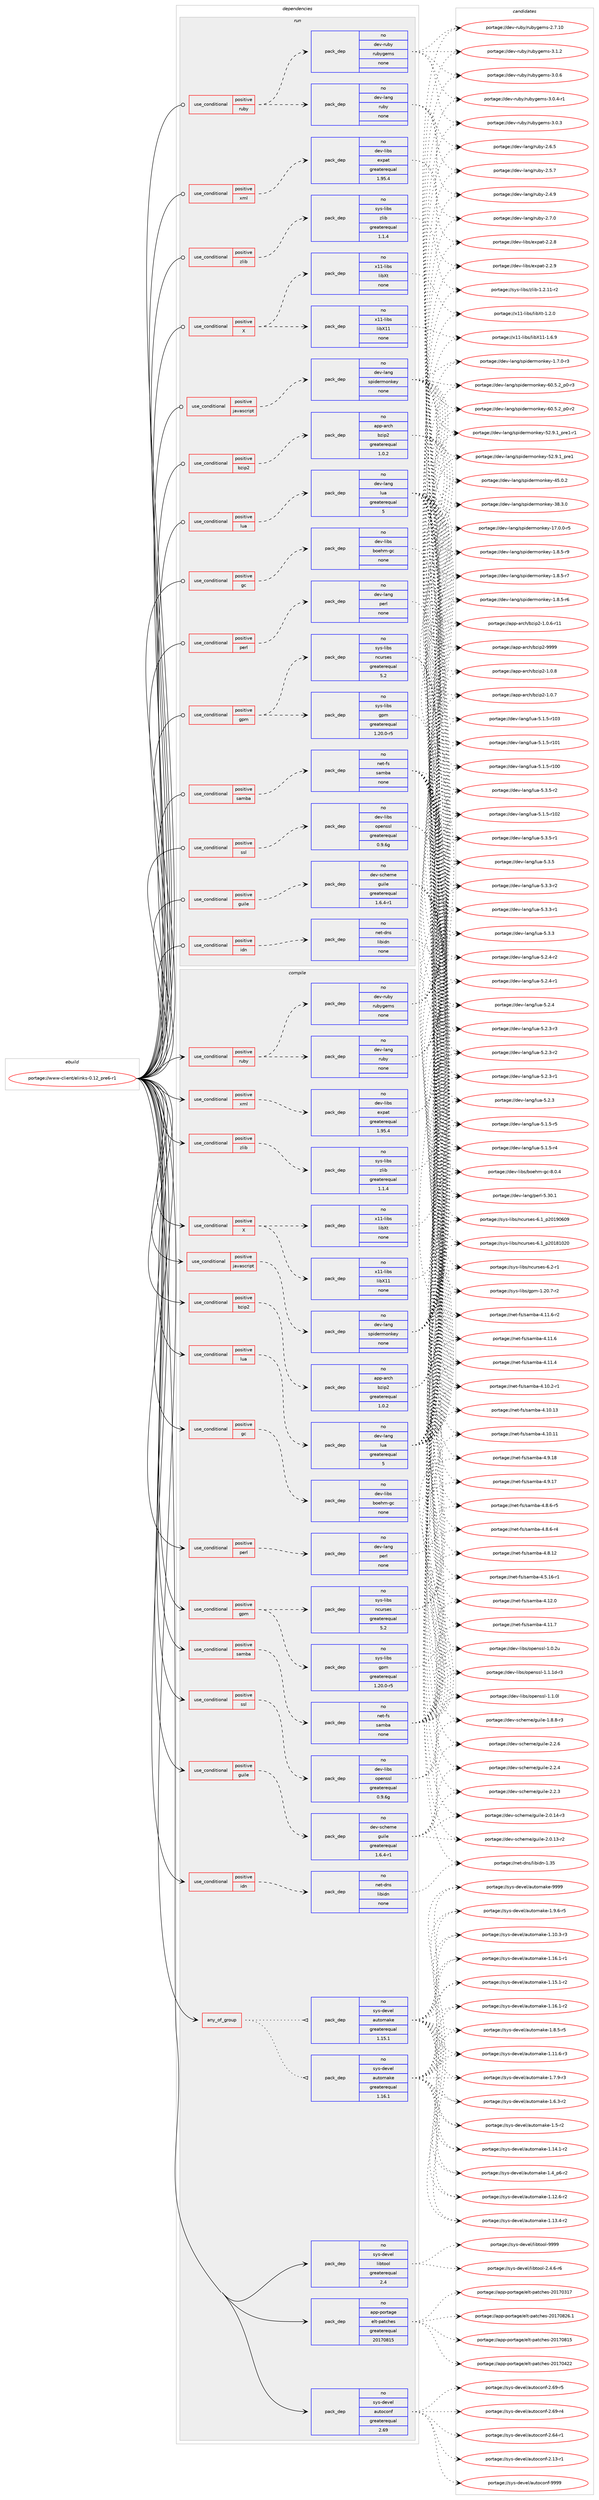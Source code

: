 digraph prolog {

# *************
# Graph options
# *************

newrank=true;
concentrate=true;
compound=true;
graph [rankdir=LR,fontname=Helvetica,fontsize=10,ranksep=1.5];#, ranksep=2.5, nodesep=0.2];
edge  [arrowhead=vee];
node  [fontname=Helvetica,fontsize=10];

# **********
# The ebuild
# **********

subgraph cluster_leftcol {
color=gray;
rank=same;
label=<<i>ebuild</i>>;
id [label="portage://www-client/elinks-0.12_pre6-r1", color=red, width=4, href="../www-client/elinks-0.12_pre6-r1.svg"];
}

# ****************
# The dependencies
# ****************

subgraph cluster_midcol {
color=gray;
label=<<i>dependencies</i>>;
subgraph cluster_compile {
fillcolor="#eeeeee";
style=filled;
label=<<i>compile</i>>;
subgraph any317 {
dependency18162 [label=<<TABLE BORDER="0" CELLBORDER="1" CELLSPACING="0" CELLPADDING="4"><TR><TD CELLPADDING="10">any_of_group</TD></TR></TABLE>>, shape=none, color=red];subgraph pack15234 {
dependency18163 [label=<<TABLE BORDER="0" CELLBORDER="1" CELLSPACING="0" CELLPADDING="4" WIDTH="220"><TR><TD ROWSPAN="6" CELLPADDING="30">pack_dep</TD></TR><TR><TD WIDTH="110">no</TD></TR><TR><TD>sys-devel</TD></TR><TR><TD>automake</TD></TR><TR><TD>greaterequal</TD></TR><TR><TD>1.16.1</TD></TR></TABLE>>, shape=none, color=blue];
}
dependency18162:e -> dependency18163:w [weight=20,style="dotted",arrowhead="oinv"];
subgraph pack15235 {
dependency18164 [label=<<TABLE BORDER="0" CELLBORDER="1" CELLSPACING="0" CELLPADDING="4" WIDTH="220"><TR><TD ROWSPAN="6" CELLPADDING="30">pack_dep</TD></TR><TR><TD WIDTH="110">no</TD></TR><TR><TD>sys-devel</TD></TR><TR><TD>automake</TD></TR><TR><TD>greaterequal</TD></TR><TR><TD>1.15.1</TD></TR></TABLE>>, shape=none, color=blue];
}
dependency18162:e -> dependency18164:w [weight=20,style="dotted",arrowhead="oinv"];
}
id:e -> dependency18162:w [weight=20,style="solid",arrowhead="vee"];
subgraph cond2603 {
dependency18165 [label=<<TABLE BORDER="0" CELLBORDER="1" CELLSPACING="0" CELLPADDING="4"><TR><TD ROWSPAN="3" CELLPADDING="10">use_conditional</TD></TR><TR><TD>positive</TD></TR><TR><TD>X</TD></TR></TABLE>>, shape=none, color=red];
subgraph pack15236 {
dependency18166 [label=<<TABLE BORDER="0" CELLBORDER="1" CELLSPACING="0" CELLPADDING="4" WIDTH="220"><TR><TD ROWSPAN="6" CELLPADDING="30">pack_dep</TD></TR><TR><TD WIDTH="110">no</TD></TR><TR><TD>x11-libs</TD></TR><TR><TD>libX11</TD></TR><TR><TD>none</TD></TR><TR><TD></TD></TR></TABLE>>, shape=none, color=blue];
}
dependency18165:e -> dependency18166:w [weight=20,style="dashed",arrowhead="vee"];
subgraph pack15237 {
dependency18167 [label=<<TABLE BORDER="0" CELLBORDER="1" CELLSPACING="0" CELLPADDING="4" WIDTH="220"><TR><TD ROWSPAN="6" CELLPADDING="30">pack_dep</TD></TR><TR><TD WIDTH="110">no</TD></TR><TR><TD>x11-libs</TD></TR><TR><TD>libXt</TD></TR><TR><TD>none</TD></TR><TR><TD></TD></TR></TABLE>>, shape=none, color=blue];
}
dependency18165:e -> dependency18167:w [weight=20,style="dashed",arrowhead="vee"];
}
id:e -> dependency18165:w [weight=20,style="solid",arrowhead="vee"];
subgraph cond2604 {
dependency18168 [label=<<TABLE BORDER="0" CELLBORDER="1" CELLSPACING="0" CELLPADDING="4"><TR><TD ROWSPAN="3" CELLPADDING="10">use_conditional</TD></TR><TR><TD>positive</TD></TR><TR><TD>bzip2</TD></TR></TABLE>>, shape=none, color=red];
subgraph pack15238 {
dependency18169 [label=<<TABLE BORDER="0" CELLBORDER="1" CELLSPACING="0" CELLPADDING="4" WIDTH="220"><TR><TD ROWSPAN="6" CELLPADDING="30">pack_dep</TD></TR><TR><TD WIDTH="110">no</TD></TR><TR><TD>app-arch</TD></TR><TR><TD>bzip2</TD></TR><TR><TD>greaterequal</TD></TR><TR><TD>1.0.2</TD></TR></TABLE>>, shape=none, color=blue];
}
dependency18168:e -> dependency18169:w [weight=20,style="dashed",arrowhead="vee"];
}
id:e -> dependency18168:w [weight=20,style="solid",arrowhead="vee"];
subgraph cond2605 {
dependency18170 [label=<<TABLE BORDER="0" CELLBORDER="1" CELLSPACING="0" CELLPADDING="4"><TR><TD ROWSPAN="3" CELLPADDING="10">use_conditional</TD></TR><TR><TD>positive</TD></TR><TR><TD>gc</TD></TR></TABLE>>, shape=none, color=red];
subgraph pack15239 {
dependency18171 [label=<<TABLE BORDER="0" CELLBORDER="1" CELLSPACING="0" CELLPADDING="4" WIDTH="220"><TR><TD ROWSPAN="6" CELLPADDING="30">pack_dep</TD></TR><TR><TD WIDTH="110">no</TD></TR><TR><TD>dev-libs</TD></TR><TR><TD>boehm-gc</TD></TR><TR><TD>none</TD></TR><TR><TD></TD></TR></TABLE>>, shape=none, color=blue];
}
dependency18170:e -> dependency18171:w [weight=20,style="dashed",arrowhead="vee"];
}
id:e -> dependency18170:w [weight=20,style="solid",arrowhead="vee"];
subgraph cond2606 {
dependency18172 [label=<<TABLE BORDER="0" CELLBORDER="1" CELLSPACING="0" CELLPADDING="4"><TR><TD ROWSPAN="3" CELLPADDING="10">use_conditional</TD></TR><TR><TD>positive</TD></TR><TR><TD>gpm</TD></TR></TABLE>>, shape=none, color=red];
subgraph pack15240 {
dependency18173 [label=<<TABLE BORDER="0" CELLBORDER="1" CELLSPACING="0" CELLPADDING="4" WIDTH="220"><TR><TD ROWSPAN="6" CELLPADDING="30">pack_dep</TD></TR><TR><TD WIDTH="110">no</TD></TR><TR><TD>sys-libs</TD></TR><TR><TD>ncurses</TD></TR><TR><TD>greaterequal</TD></TR><TR><TD>5.2</TD></TR></TABLE>>, shape=none, color=blue];
}
dependency18172:e -> dependency18173:w [weight=20,style="dashed",arrowhead="vee"];
subgraph pack15241 {
dependency18174 [label=<<TABLE BORDER="0" CELLBORDER="1" CELLSPACING="0" CELLPADDING="4" WIDTH="220"><TR><TD ROWSPAN="6" CELLPADDING="30">pack_dep</TD></TR><TR><TD WIDTH="110">no</TD></TR><TR><TD>sys-libs</TD></TR><TR><TD>gpm</TD></TR><TR><TD>greaterequal</TD></TR><TR><TD>1.20.0-r5</TD></TR></TABLE>>, shape=none, color=blue];
}
dependency18172:e -> dependency18174:w [weight=20,style="dashed",arrowhead="vee"];
}
id:e -> dependency18172:w [weight=20,style="solid",arrowhead="vee"];
subgraph cond2607 {
dependency18175 [label=<<TABLE BORDER="0" CELLBORDER="1" CELLSPACING="0" CELLPADDING="4"><TR><TD ROWSPAN="3" CELLPADDING="10">use_conditional</TD></TR><TR><TD>positive</TD></TR><TR><TD>guile</TD></TR></TABLE>>, shape=none, color=red];
subgraph pack15242 {
dependency18176 [label=<<TABLE BORDER="0" CELLBORDER="1" CELLSPACING="0" CELLPADDING="4" WIDTH="220"><TR><TD ROWSPAN="6" CELLPADDING="30">pack_dep</TD></TR><TR><TD WIDTH="110">no</TD></TR><TR><TD>dev-scheme</TD></TR><TR><TD>guile</TD></TR><TR><TD>greaterequal</TD></TR><TR><TD>1.6.4-r1</TD></TR></TABLE>>, shape=none, color=blue];
}
dependency18175:e -> dependency18176:w [weight=20,style="dashed",arrowhead="vee"];
}
id:e -> dependency18175:w [weight=20,style="solid",arrowhead="vee"];
subgraph cond2608 {
dependency18177 [label=<<TABLE BORDER="0" CELLBORDER="1" CELLSPACING="0" CELLPADDING="4"><TR><TD ROWSPAN="3" CELLPADDING="10">use_conditional</TD></TR><TR><TD>positive</TD></TR><TR><TD>idn</TD></TR></TABLE>>, shape=none, color=red];
subgraph pack15243 {
dependency18178 [label=<<TABLE BORDER="0" CELLBORDER="1" CELLSPACING="0" CELLPADDING="4" WIDTH="220"><TR><TD ROWSPAN="6" CELLPADDING="30">pack_dep</TD></TR><TR><TD WIDTH="110">no</TD></TR><TR><TD>net-dns</TD></TR><TR><TD>libidn</TD></TR><TR><TD>none</TD></TR><TR><TD></TD></TR></TABLE>>, shape=none, color=blue];
}
dependency18177:e -> dependency18178:w [weight=20,style="dashed",arrowhead="vee"];
}
id:e -> dependency18177:w [weight=20,style="solid",arrowhead="vee"];
subgraph cond2609 {
dependency18179 [label=<<TABLE BORDER="0" CELLBORDER="1" CELLSPACING="0" CELLPADDING="4"><TR><TD ROWSPAN="3" CELLPADDING="10">use_conditional</TD></TR><TR><TD>positive</TD></TR><TR><TD>javascript</TD></TR></TABLE>>, shape=none, color=red];
subgraph pack15244 {
dependency18180 [label=<<TABLE BORDER="0" CELLBORDER="1" CELLSPACING="0" CELLPADDING="4" WIDTH="220"><TR><TD ROWSPAN="6" CELLPADDING="30">pack_dep</TD></TR><TR><TD WIDTH="110">no</TD></TR><TR><TD>dev-lang</TD></TR><TR><TD>spidermonkey</TD></TR><TR><TD>none</TD></TR><TR><TD></TD></TR></TABLE>>, shape=none, color=blue];
}
dependency18179:e -> dependency18180:w [weight=20,style="dashed",arrowhead="vee"];
}
id:e -> dependency18179:w [weight=20,style="solid",arrowhead="vee"];
subgraph cond2610 {
dependency18181 [label=<<TABLE BORDER="0" CELLBORDER="1" CELLSPACING="0" CELLPADDING="4"><TR><TD ROWSPAN="3" CELLPADDING="10">use_conditional</TD></TR><TR><TD>positive</TD></TR><TR><TD>lua</TD></TR></TABLE>>, shape=none, color=red];
subgraph pack15245 {
dependency18182 [label=<<TABLE BORDER="0" CELLBORDER="1" CELLSPACING="0" CELLPADDING="4" WIDTH="220"><TR><TD ROWSPAN="6" CELLPADDING="30">pack_dep</TD></TR><TR><TD WIDTH="110">no</TD></TR><TR><TD>dev-lang</TD></TR><TR><TD>lua</TD></TR><TR><TD>greaterequal</TD></TR><TR><TD>5</TD></TR></TABLE>>, shape=none, color=blue];
}
dependency18181:e -> dependency18182:w [weight=20,style="dashed",arrowhead="vee"];
}
id:e -> dependency18181:w [weight=20,style="solid",arrowhead="vee"];
subgraph cond2611 {
dependency18183 [label=<<TABLE BORDER="0" CELLBORDER="1" CELLSPACING="0" CELLPADDING="4"><TR><TD ROWSPAN="3" CELLPADDING="10">use_conditional</TD></TR><TR><TD>positive</TD></TR><TR><TD>perl</TD></TR></TABLE>>, shape=none, color=red];
subgraph pack15246 {
dependency18184 [label=<<TABLE BORDER="0" CELLBORDER="1" CELLSPACING="0" CELLPADDING="4" WIDTH="220"><TR><TD ROWSPAN="6" CELLPADDING="30">pack_dep</TD></TR><TR><TD WIDTH="110">no</TD></TR><TR><TD>dev-lang</TD></TR><TR><TD>perl</TD></TR><TR><TD>none</TD></TR><TR><TD></TD></TR></TABLE>>, shape=none, color=blue];
}
dependency18183:e -> dependency18184:w [weight=20,style="dashed",arrowhead="vee"];
}
id:e -> dependency18183:w [weight=20,style="solid",arrowhead="vee"];
subgraph cond2612 {
dependency18185 [label=<<TABLE BORDER="0" CELLBORDER="1" CELLSPACING="0" CELLPADDING="4"><TR><TD ROWSPAN="3" CELLPADDING="10">use_conditional</TD></TR><TR><TD>positive</TD></TR><TR><TD>ruby</TD></TR></TABLE>>, shape=none, color=red];
subgraph pack15247 {
dependency18186 [label=<<TABLE BORDER="0" CELLBORDER="1" CELLSPACING="0" CELLPADDING="4" WIDTH="220"><TR><TD ROWSPAN="6" CELLPADDING="30">pack_dep</TD></TR><TR><TD WIDTH="110">no</TD></TR><TR><TD>dev-lang</TD></TR><TR><TD>ruby</TD></TR><TR><TD>none</TD></TR><TR><TD></TD></TR></TABLE>>, shape=none, color=blue];
}
dependency18185:e -> dependency18186:w [weight=20,style="dashed",arrowhead="vee"];
subgraph pack15248 {
dependency18187 [label=<<TABLE BORDER="0" CELLBORDER="1" CELLSPACING="0" CELLPADDING="4" WIDTH="220"><TR><TD ROWSPAN="6" CELLPADDING="30">pack_dep</TD></TR><TR><TD WIDTH="110">no</TD></TR><TR><TD>dev-ruby</TD></TR><TR><TD>rubygems</TD></TR><TR><TD>none</TD></TR><TR><TD></TD></TR></TABLE>>, shape=none, color=blue];
}
dependency18185:e -> dependency18187:w [weight=20,style="dashed",arrowhead="vee"];
}
id:e -> dependency18185:w [weight=20,style="solid",arrowhead="vee"];
subgraph cond2613 {
dependency18188 [label=<<TABLE BORDER="0" CELLBORDER="1" CELLSPACING="0" CELLPADDING="4"><TR><TD ROWSPAN="3" CELLPADDING="10">use_conditional</TD></TR><TR><TD>positive</TD></TR><TR><TD>samba</TD></TR></TABLE>>, shape=none, color=red];
subgraph pack15249 {
dependency18189 [label=<<TABLE BORDER="0" CELLBORDER="1" CELLSPACING="0" CELLPADDING="4" WIDTH="220"><TR><TD ROWSPAN="6" CELLPADDING="30">pack_dep</TD></TR><TR><TD WIDTH="110">no</TD></TR><TR><TD>net-fs</TD></TR><TR><TD>samba</TD></TR><TR><TD>none</TD></TR><TR><TD></TD></TR></TABLE>>, shape=none, color=blue];
}
dependency18188:e -> dependency18189:w [weight=20,style="dashed",arrowhead="vee"];
}
id:e -> dependency18188:w [weight=20,style="solid",arrowhead="vee"];
subgraph cond2614 {
dependency18190 [label=<<TABLE BORDER="0" CELLBORDER="1" CELLSPACING="0" CELLPADDING="4"><TR><TD ROWSPAN="3" CELLPADDING="10">use_conditional</TD></TR><TR><TD>positive</TD></TR><TR><TD>ssl</TD></TR></TABLE>>, shape=none, color=red];
subgraph pack15250 {
dependency18191 [label=<<TABLE BORDER="0" CELLBORDER="1" CELLSPACING="0" CELLPADDING="4" WIDTH="220"><TR><TD ROWSPAN="6" CELLPADDING="30">pack_dep</TD></TR><TR><TD WIDTH="110">no</TD></TR><TR><TD>dev-libs</TD></TR><TR><TD>openssl</TD></TR><TR><TD>greaterequal</TD></TR><TR><TD>0.9.6g</TD></TR></TABLE>>, shape=none, color=blue];
}
dependency18190:e -> dependency18191:w [weight=20,style="dashed",arrowhead="vee"];
}
id:e -> dependency18190:w [weight=20,style="solid",arrowhead="vee"];
subgraph cond2615 {
dependency18192 [label=<<TABLE BORDER="0" CELLBORDER="1" CELLSPACING="0" CELLPADDING="4"><TR><TD ROWSPAN="3" CELLPADDING="10">use_conditional</TD></TR><TR><TD>positive</TD></TR><TR><TD>xml</TD></TR></TABLE>>, shape=none, color=red];
subgraph pack15251 {
dependency18193 [label=<<TABLE BORDER="0" CELLBORDER="1" CELLSPACING="0" CELLPADDING="4" WIDTH="220"><TR><TD ROWSPAN="6" CELLPADDING="30">pack_dep</TD></TR><TR><TD WIDTH="110">no</TD></TR><TR><TD>dev-libs</TD></TR><TR><TD>expat</TD></TR><TR><TD>greaterequal</TD></TR><TR><TD>1.95.4</TD></TR></TABLE>>, shape=none, color=blue];
}
dependency18192:e -> dependency18193:w [weight=20,style="dashed",arrowhead="vee"];
}
id:e -> dependency18192:w [weight=20,style="solid",arrowhead="vee"];
subgraph cond2616 {
dependency18194 [label=<<TABLE BORDER="0" CELLBORDER="1" CELLSPACING="0" CELLPADDING="4"><TR><TD ROWSPAN="3" CELLPADDING="10">use_conditional</TD></TR><TR><TD>positive</TD></TR><TR><TD>zlib</TD></TR></TABLE>>, shape=none, color=red];
subgraph pack15252 {
dependency18195 [label=<<TABLE BORDER="0" CELLBORDER="1" CELLSPACING="0" CELLPADDING="4" WIDTH="220"><TR><TD ROWSPAN="6" CELLPADDING="30">pack_dep</TD></TR><TR><TD WIDTH="110">no</TD></TR><TR><TD>sys-libs</TD></TR><TR><TD>zlib</TD></TR><TR><TD>greaterequal</TD></TR><TR><TD>1.1.4</TD></TR></TABLE>>, shape=none, color=blue];
}
dependency18194:e -> dependency18195:w [weight=20,style="dashed",arrowhead="vee"];
}
id:e -> dependency18194:w [weight=20,style="solid",arrowhead="vee"];
subgraph pack15253 {
dependency18196 [label=<<TABLE BORDER="0" CELLBORDER="1" CELLSPACING="0" CELLPADDING="4" WIDTH="220"><TR><TD ROWSPAN="6" CELLPADDING="30">pack_dep</TD></TR><TR><TD WIDTH="110">no</TD></TR><TR><TD>app-portage</TD></TR><TR><TD>elt-patches</TD></TR><TR><TD>greaterequal</TD></TR><TR><TD>20170815</TD></TR></TABLE>>, shape=none, color=blue];
}
id:e -> dependency18196:w [weight=20,style="solid",arrowhead="vee"];
subgraph pack15254 {
dependency18197 [label=<<TABLE BORDER="0" CELLBORDER="1" CELLSPACING="0" CELLPADDING="4" WIDTH="220"><TR><TD ROWSPAN="6" CELLPADDING="30">pack_dep</TD></TR><TR><TD WIDTH="110">no</TD></TR><TR><TD>sys-devel</TD></TR><TR><TD>autoconf</TD></TR><TR><TD>greaterequal</TD></TR><TR><TD>2.69</TD></TR></TABLE>>, shape=none, color=blue];
}
id:e -> dependency18197:w [weight=20,style="solid",arrowhead="vee"];
subgraph pack15255 {
dependency18198 [label=<<TABLE BORDER="0" CELLBORDER="1" CELLSPACING="0" CELLPADDING="4" WIDTH="220"><TR><TD ROWSPAN="6" CELLPADDING="30">pack_dep</TD></TR><TR><TD WIDTH="110">no</TD></TR><TR><TD>sys-devel</TD></TR><TR><TD>libtool</TD></TR><TR><TD>greaterequal</TD></TR><TR><TD>2.4</TD></TR></TABLE>>, shape=none, color=blue];
}
id:e -> dependency18198:w [weight=20,style="solid",arrowhead="vee"];
}
subgraph cluster_compileandrun {
fillcolor="#eeeeee";
style=filled;
label=<<i>compile and run</i>>;
}
subgraph cluster_run {
fillcolor="#eeeeee";
style=filled;
label=<<i>run</i>>;
subgraph cond2617 {
dependency18199 [label=<<TABLE BORDER="0" CELLBORDER="1" CELLSPACING="0" CELLPADDING="4"><TR><TD ROWSPAN="3" CELLPADDING="10">use_conditional</TD></TR><TR><TD>positive</TD></TR><TR><TD>X</TD></TR></TABLE>>, shape=none, color=red];
subgraph pack15256 {
dependency18200 [label=<<TABLE BORDER="0" CELLBORDER="1" CELLSPACING="0" CELLPADDING="4" WIDTH="220"><TR><TD ROWSPAN="6" CELLPADDING="30">pack_dep</TD></TR><TR><TD WIDTH="110">no</TD></TR><TR><TD>x11-libs</TD></TR><TR><TD>libX11</TD></TR><TR><TD>none</TD></TR><TR><TD></TD></TR></TABLE>>, shape=none, color=blue];
}
dependency18199:e -> dependency18200:w [weight=20,style="dashed",arrowhead="vee"];
subgraph pack15257 {
dependency18201 [label=<<TABLE BORDER="0" CELLBORDER="1" CELLSPACING="0" CELLPADDING="4" WIDTH="220"><TR><TD ROWSPAN="6" CELLPADDING="30">pack_dep</TD></TR><TR><TD WIDTH="110">no</TD></TR><TR><TD>x11-libs</TD></TR><TR><TD>libXt</TD></TR><TR><TD>none</TD></TR><TR><TD></TD></TR></TABLE>>, shape=none, color=blue];
}
dependency18199:e -> dependency18201:w [weight=20,style="dashed",arrowhead="vee"];
}
id:e -> dependency18199:w [weight=20,style="solid",arrowhead="odot"];
subgraph cond2618 {
dependency18202 [label=<<TABLE BORDER="0" CELLBORDER="1" CELLSPACING="0" CELLPADDING="4"><TR><TD ROWSPAN="3" CELLPADDING="10">use_conditional</TD></TR><TR><TD>positive</TD></TR><TR><TD>bzip2</TD></TR></TABLE>>, shape=none, color=red];
subgraph pack15258 {
dependency18203 [label=<<TABLE BORDER="0" CELLBORDER="1" CELLSPACING="0" CELLPADDING="4" WIDTH="220"><TR><TD ROWSPAN="6" CELLPADDING="30">pack_dep</TD></TR><TR><TD WIDTH="110">no</TD></TR><TR><TD>app-arch</TD></TR><TR><TD>bzip2</TD></TR><TR><TD>greaterequal</TD></TR><TR><TD>1.0.2</TD></TR></TABLE>>, shape=none, color=blue];
}
dependency18202:e -> dependency18203:w [weight=20,style="dashed",arrowhead="vee"];
}
id:e -> dependency18202:w [weight=20,style="solid",arrowhead="odot"];
subgraph cond2619 {
dependency18204 [label=<<TABLE BORDER="0" CELLBORDER="1" CELLSPACING="0" CELLPADDING="4"><TR><TD ROWSPAN="3" CELLPADDING="10">use_conditional</TD></TR><TR><TD>positive</TD></TR><TR><TD>gc</TD></TR></TABLE>>, shape=none, color=red];
subgraph pack15259 {
dependency18205 [label=<<TABLE BORDER="0" CELLBORDER="1" CELLSPACING="0" CELLPADDING="4" WIDTH="220"><TR><TD ROWSPAN="6" CELLPADDING="30">pack_dep</TD></TR><TR><TD WIDTH="110">no</TD></TR><TR><TD>dev-libs</TD></TR><TR><TD>boehm-gc</TD></TR><TR><TD>none</TD></TR><TR><TD></TD></TR></TABLE>>, shape=none, color=blue];
}
dependency18204:e -> dependency18205:w [weight=20,style="dashed",arrowhead="vee"];
}
id:e -> dependency18204:w [weight=20,style="solid",arrowhead="odot"];
subgraph cond2620 {
dependency18206 [label=<<TABLE BORDER="0" CELLBORDER="1" CELLSPACING="0" CELLPADDING="4"><TR><TD ROWSPAN="3" CELLPADDING="10">use_conditional</TD></TR><TR><TD>positive</TD></TR><TR><TD>gpm</TD></TR></TABLE>>, shape=none, color=red];
subgraph pack15260 {
dependency18207 [label=<<TABLE BORDER="0" CELLBORDER="1" CELLSPACING="0" CELLPADDING="4" WIDTH="220"><TR><TD ROWSPAN="6" CELLPADDING="30">pack_dep</TD></TR><TR><TD WIDTH="110">no</TD></TR><TR><TD>sys-libs</TD></TR><TR><TD>ncurses</TD></TR><TR><TD>greaterequal</TD></TR><TR><TD>5.2</TD></TR></TABLE>>, shape=none, color=blue];
}
dependency18206:e -> dependency18207:w [weight=20,style="dashed",arrowhead="vee"];
subgraph pack15261 {
dependency18208 [label=<<TABLE BORDER="0" CELLBORDER="1" CELLSPACING="0" CELLPADDING="4" WIDTH="220"><TR><TD ROWSPAN="6" CELLPADDING="30">pack_dep</TD></TR><TR><TD WIDTH="110">no</TD></TR><TR><TD>sys-libs</TD></TR><TR><TD>gpm</TD></TR><TR><TD>greaterequal</TD></TR><TR><TD>1.20.0-r5</TD></TR></TABLE>>, shape=none, color=blue];
}
dependency18206:e -> dependency18208:w [weight=20,style="dashed",arrowhead="vee"];
}
id:e -> dependency18206:w [weight=20,style="solid",arrowhead="odot"];
subgraph cond2621 {
dependency18209 [label=<<TABLE BORDER="0" CELLBORDER="1" CELLSPACING="0" CELLPADDING="4"><TR><TD ROWSPAN="3" CELLPADDING="10">use_conditional</TD></TR><TR><TD>positive</TD></TR><TR><TD>guile</TD></TR></TABLE>>, shape=none, color=red];
subgraph pack15262 {
dependency18210 [label=<<TABLE BORDER="0" CELLBORDER="1" CELLSPACING="0" CELLPADDING="4" WIDTH="220"><TR><TD ROWSPAN="6" CELLPADDING="30">pack_dep</TD></TR><TR><TD WIDTH="110">no</TD></TR><TR><TD>dev-scheme</TD></TR><TR><TD>guile</TD></TR><TR><TD>greaterequal</TD></TR><TR><TD>1.6.4-r1</TD></TR></TABLE>>, shape=none, color=blue];
}
dependency18209:e -> dependency18210:w [weight=20,style="dashed",arrowhead="vee"];
}
id:e -> dependency18209:w [weight=20,style="solid",arrowhead="odot"];
subgraph cond2622 {
dependency18211 [label=<<TABLE BORDER="0" CELLBORDER="1" CELLSPACING="0" CELLPADDING="4"><TR><TD ROWSPAN="3" CELLPADDING="10">use_conditional</TD></TR><TR><TD>positive</TD></TR><TR><TD>idn</TD></TR></TABLE>>, shape=none, color=red];
subgraph pack15263 {
dependency18212 [label=<<TABLE BORDER="0" CELLBORDER="1" CELLSPACING="0" CELLPADDING="4" WIDTH="220"><TR><TD ROWSPAN="6" CELLPADDING="30">pack_dep</TD></TR><TR><TD WIDTH="110">no</TD></TR><TR><TD>net-dns</TD></TR><TR><TD>libidn</TD></TR><TR><TD>none</TD></TR><TR><TD></TD></TR></TABLE>>, shape=none, color=blue];
}
dependency18211:e -> dependency18212:w [weight=20,style="dashed",arrowhead="vee"];
}
id:e -> dependency18211:w [weight=20,style="solid",arrowhead="odot"];
subgraph cond2623 {
dependency18213 [label=<<TABLE BORDER="0" CELLBORDER="1" CELLSPACING="0" CELLPADDING="4"><TR><TD ROWSPAN="3" CELLPADDING="10">use_conditional</TD></TR><TR><TD>positive</TD></TR><TR><TD>javascript</TD></TR></TABLE>>, shape=none, color=red];
subgraph pack15264 {
dependency18214 [label=<<TABLE BORDER="0" CELLBORDER="1" CELLSPACING="0" CELLPADDING="4" WIDTH="220"><TR><TD ROWSPAN="6" CELLPADDING="30">pack_dep</TD></TR><TR><TD WIDTH="110">no</TD></TR><TR><TD>dev-lang</TD></TR><TR><TD>spidermonkey</TD></TR><TR><TD>none</TD></TR><TR><TD></TD></TR></TABLE>>, shape=none, color=blue];
}
dependency18213:e -> dependency18214:w [weight=20,style="dashed",arrowhead="vee"];
}
id:e -> dependency18213:w [weight=20,style="solid",arrowhead="odot"];
subgraph cond2624 {
dependency18215 [label=<<TABLE BORDER="0" CELLBORDER="1" CELLSPACING="0" CELLPADDING="4"><TR><TD ROWSPAN="3" CELLPADDING="10">use_conditional</TD></TR><TR><TD>positive</TD></TR><TR><TD>lua</TD></TR></TABLE>>, shape=none, color=red];
subgraph pack15265 {
dependency18216 [label=<<TABLE BORDER="0" CELLBORDER="1" CELLSPACING="0" CELLPADDING="4" WIDTH="220"><TR><TD ROWSPAN="6" CELLPADDING="30">pack_dep</TD></TR><TR><TD WIDTH="110">no</TD></TR><TR><TD>dev-lang</TD></TR><TR><TD>lua</TD></TR><TR><TD>greaterequal</TD></TR><TR><TD>5</TD></TR></TABLE>>, shape=none, color=blue];
}
dependency18215:e -> dependency18216:w [weight=20,style="dashed",arrowhead="vee"];
}
id:e -> dependency18215:w [weight=20,style="solid",arrowhead="odot"];
subgraph cond2625 {
dependency18217 [label=<<TABLE BORDER="0" CELLBORDER="1" CELLSPACING="0" CELLPADDING="4"><TR><TD ROWSPAN="3" CELLPADDING="10">use_conditional</TD></TR><TR><TD>positive</TD></TR><TR><TD>perl</TD></TR></TABLE>>, shape=none, color=red];
subgraph pack15266 {
dependency18218 [label=<<TABLE BORDER="0" CELLBORDER="1" CELLSPACING="0" CELLPADDING="4" WIDTH="220"><TR><TD ROWSPAN="6" CELLPADDING="30">pack_dep</TD></TR><TR><TD WIDTH="110">no</TD></TR><TR><TD>dev-lang</TD></TR><TR><TD>perl</TD></TR><TR><TD>none</TD></TR><TR><TD></TD></TR></TABLE>>, shape=none, color=blue];
}
dependency18217:e -> dependency18218:w [weight=20,style="dashed",arrowhead="vee"];
}
id:e -> dependency18217:w [weight=20,style="solid",arrowhead="odot"];
subgraph cond2626 {
dependency18219 [label=<<TABLE BORDER="0" CELLBORDER="1" CELLSPACING="0" CELLPADDING="4"><TR><TD ROWSPAN="3" CELLPADDING="10">use_conditional</TD></TR><TR><TD>positive</TD></TR><TR><TD>ruby</TD></TR></TABLE>>, shape=none, color=red];
subgraph pack15267 {
dependency18220 [label=<<TABLE BORDER="0" CELLBORDER="1" CELLSPACING="0" CELLPADDING="4" WIDTH="220"><TR><TD ROWSPAN="6" CELLPADDING="30">pack_dep</TD></TR><TR><TD WIDTH="110">no</TD></TR><TR><TD>dev-lang</TD></TR><TR><TD>ruby</TD></TR><TR><TD>none</TD></TR><TR><TD></TD></TR></TABLE>>, shape=none, color=blue];
}
dependency18219:e -> dependency18220:w [weight=20,style="dashed",arrowhead="vee"];
subgraph pack15268 {
dependency18221 [label=<<TABLE BORDER="0" CELLBORDER="1" CELLSPACING="0" CELLPADDING="4" WIDTH="220"><TR><TD ROWSPAN="6" CELLPADDING="30">pack_dep</TD></TR><TR><TD WIDTH="110">no</TD></TR><TR><TD>dev-ruby</TD></TR><TR><TD>rubygems</TD></TR><TR><TD>none</TD></TR><TR><TD></TD></TR></TABLE>>, shape=none, color=blue];
}
dependency18219:e -> dependency18221:w [weight=20,style="dashed",arrowhead="vee"];
}
id:e -> dependency18219:w [weight=20,style="solid",arrowhead="odot"];
subgraph cond2627 {
dependency18222 [label=<<TABLE BORDER="0" CELLBORDER="1" CELLSPACING="0" CELLPADDING="4"><TR><TD ROWSPAN="3" CELLPADDING="10">use_conditional</TD></TR><TR><TD>positive</TD></TR><TR><TD>samba</TD></TR></TABLE>>, shape=none, color=red];
subgraph pack15269 {
dependency18223 [label=<<TABLE BORDER="0" CELLBORDER="1" CELLSPACING="0" CELLPADDING="4" WIDTH="220"><TR><TD ROWSPAN="6" CELLPADDING="30">pack_dep</TD></TR><TR><TD WIDTH="110">no</TD></TR><TR><TD>net-fs</TD></TR><TR><TD>samba</TD></TR><TR><TD>none</TD></TR><TR><TD></TD></TR></TABLE>>, shape=none, color=blue];
}
dependency18222:e -> dependency18223:w [weight=20,style="dashed",arrowhead="vee"];
}
id:e -> dependency18222:w [weight=20,style="solid",arrowhead="odot"];
subgraph cond2628 {
dependency18224 [label=<<TABLE BORDER="0" CELLBORDER="1" CELLSPACING="0" CELLPADDING="4"><TR><TD ROWSPAN="3" CELLPADDING="10">use_conditional</TD></TR><TR><TD>positive</TD></TR><TR><TD>ssl</TD></TR></TABLE>>, shape=none, color=red];
subgraph pack15270 {
dependency18225 [label=<<TABLE BORDER="0" CELLBORDER="1" CELLSPACING="0" CELLPADDING="4" WIDTH="220"><TR><TD ROWSPAN="6" CELLPADDING="30">pack_dep</TD></TR><TR><TD WIDTH="110">no</TD></TR><TR><TD>dev-libs</TD></TR><TR><TD>openssl</TD></TR><TR><TD>greaterequal</TD></TR><TR><TD>0.9.6g</TD></TR></TABLE>>, shape=none, color=blue];
}
dependency18224:e -> dependency18225:w [weight=20,style="dashed",arrowhead="vee"];
}
id:e -> dependency18224:w [weight=20,style="solid",arrowhead="odot"];
subgraph cond2629 {
dependency18226 [label=<<TABLE BORDER="0" CELLBORDER="1" CELLSPACING="0" CELLPADDING="4"><TR><TD ROWSPAN="3" CELLPADDING="10">use_conditional</TD></TR><TR><TD>positive</TD></TR><TR><TD>xml</TD></TR></TABLE>>, shape=none, color=red];
subgraph pack15271 {
dependency18227 [label=<<TABLE BORDER="0" CELLBORDER="1" CELLSPACING="0" CELLPADDING="4" WIDTH="220"><TR><TD ROWSPAN="6" CELLPADDING="30">pack_dep</TD></TR><TR><TD WIDTH="110">no</TD></TR><TR><TD>dev-libs</TD></TR><TR><TD>expat</TD></TR><TR><TD>greaterequal</TD></TR><TR><TD>1.95.4</TD></TR></TABLE>>, shape=none, color=blue];
}
dependency18226:e -> dependency18227:w [weight=20,style="dashed",arrowhead="vee"];
}
id:e -> dependency18226:w [weight=20,style="solid",arrowhead="odot"];
subgraph cond2630 {
dependency18228 [label=<<TABLE BORDER="0" CELLBORDER="1" CELLSPACING="0" CELLPADDING="4"><TR><TD ROWSPAN="3" CELLPADDING="10">use_conditional</TD></TR><TR><TD>positive</TD></TR><TR><TD>zlib</TD></TR></TABLE>>, shape=none, color=red];
subgraph pack15272 {
dependency18229 [label=<<TABLE BORDER="0" CELLBORDER="1" CELLSPACING="0" CELLPADDING="4" WIDTH="220"><TR><TD ROWSPAN="6" CELLPADDING="30">pack_dep</TD></TR><TR><TD WIDTH="110">no</TD></TR><TR><TD>sys-libs</TD></TR><TR><TD>zlib</TD></TR><TR><TD>greaterequal</TD></TR><TR><TD>1.1.4</TD></TR></TABLE>>, shape=none, color=blue];
}
dependency18228:e -> dependency18229:w [weight=20,style="dashed",arrowhead="vee"];
}
id:e -> dependency18228:w [weight=20,style="solid",arrowhead="odot"];
}
}

# **************
# The candidates
# **************

subgraph cluster_choices {
rank=same;
color=gray;
label=<<i>candidates</i>>;

subgraph choice15234 {
color=black;
nodesep=1;
choice115121115451001011181011084797117116111109971071014557575757 [label="portage://sys-devel/automake-9999", color=red, width=4,href="../sys-devel/automake-9999.svg"];
choice115121115451001011181011084797117116111109971071014549465746544511453 [label="portage://sys-devel/automake-1.9.6-r5", color=red, width=4,href="../sys-devel/automake-1.9.6-r5.svg"];
choice115121115451001011181011084797117116111109971071014549465646534511453 [label="portage://sys-devel/automake-1.8.5-r5", color=red, width=4,href="../sys-devel/automake-1.8.5-r5.svg"];
choice115121115451001011181011084797117116111109971071014549465546574511451 [label="portage://sys-devel/automake-1.7.9-r3", color=red, width=4,href="../sys-devel/automake-1.7.9-r3.svg"];
choice115121115451001011181011084797117116111109971071014549465446514511450 [label="portage://sys-devel/automake-1.6.3-r2", color=red, width=4,href="../sys-devel/automake-1.6.3-r2.svg"];
choice11512111545100101118101108479711711611110997107101454946534511450 [label="portage://sys-devel/automake-1.5-r2", color=red, width=4,href="../sys-devel/automake-1.5-r2.svg"];
choice115121115451001011181011084797117116111109971071014549465295112544511450 [label="portage://sys-devel/automake-1.4_p6-r2", color=red, width=4,href="../sys-devel/automake-1.4_p6-r2.svg"];
choice11512111545100101118101108479711711611110997107101454946495446494511450 [label="portage://sys-devel/automake-1.16.1-r2", color=red, width=4,href="../sys-devel/automake-1.16.1-r2.svg"];
choice11512111545100101118101108479711711611110997107101454946495446494511449 [label="portage://sys-devel/automake-1.16.1-r1", color=red, width=4,href="../sys-devel/automake-1.16.1-r1.svg"];
choice11512111545100101118101108479711711611110997107101454946495346494511450 [label="portage://sys-devel/automake-1.15.1-r2", color=red, width=4,href="../sys-devel/automake-1.15.1-r2.svg"];
choice11512111545100101118101108479711711611110997107101454946495246494511450 [label="portage://sys-devel/automake-1.14.1-r2", color=red, width=4,href="../sys-devel/automake-1.14.1-r2.svg"];
choice11512111545100101118101108479711711611110997107101454946495146524511450 [label="portage://sys-devel/automake-1.13.4-r2", color=red, width=4,href="../sys-devel/automake-1.13.4-r2.svg"];
choice11512111545100101118101108479711711611110997107101454946495046544511450 [label="portage://sys-devel/automake-1.12.6-r2", color=red, width=4,href="../sys-devel/automake-1.12.6-r2.svg"];
choice11512111545100101118101108479711711611110997107101454946494946544511451 [label="portage://sys-devel/automake-1.11.6-r3", color=red, width=4,href="../sys-devel/automake-1.11.6-r3.svg"];
choice11512111545100101118101108479711711611110997107101454946494846514511451 [label="portage://sys-devel/automake-1.10.3-r3", color=red, width=4,href="../sys-devel/automake-1.10.3-r3.svg"];
dependency18163:e -> choice115121115451001011181011084797117116111109971071014557575757:w [style=dotted,weight="100"];
dependency18163:e -> choice115121115451001011181011084797117116111109971071014549465746544511453:w [style=dotted,weight="100"];
dependency18163:e -> choice115121115451001011181011084797117116111109971071014549465646534511453:w [style=dotted,weight="100"];
dependency18163:e -> choice115121115451001011181011084797117116111109971071014549465546574511451:w [style=dotted,weight="100"];
dependency18163:e -> choice115121115451001011181011084797117116111109971071014549465446514511450:w [style=dotted,weight="100"];
dependency18163:e -> choice11512111545100101118101108479711711611110997107101454946534511450:w [style=dotted,weight="100"];
dependency18163:e -> choice115121115451001011181011084797117116111109971071014549465295112544511450:w [style=dotted,weight="100"];
dependency18163:e -> choice11512111545100101118101108479711711611110997107101454946495446494511450:w [style=dotted,weight="100"];
dependency18163:e -> choice11512111545100101118101108479711711611110997107101454946495446494511449:w [style=dotted,weight="100"];
dependency18163:e -> choice11512111545100101118101108479711711611110997107101454946495346494511450:w [style=dotted,weight="100"];
dependency18163:e -> choice11512111545100101118101108479711711611110997107101454946495246494511450:w [style=dotted,weight="100"];
dependency18163:e -> choice11512111545100101118101108479711711611110997107101454946495146524511450:w [style=dotted,weight="100"];
dependency18163:e -> choice11512111545100101118101108479711711611110997107101454946495046544511450:w [style=dotted,weight="100"];
dependency18163:e -> choice11512111545100101118101108479711711611110997107101454946494946544511451:w [style=dotted,weight="100"];
dependency18163:e -> choice11512111545100101118101108479711711611110997107101454946494846514511451:w [style=dotted,weight="100"];
}
subgraph choice15235 {
color=black;
nodesep=1;
choice115121115451001011181011084797117116111109971071014557575757 [label="portage://sys-devel/automake-9999", color=red, width=4,href="../sys-devel/automake-9999.svg"];
choice115121115451001011181011084797117116111109971071014549465746544511453 [label="portage://sys-devel/automake-1.9.6-r5", color=red, width=4,href="../sys-devel/automake-1.9.6-r5.svg"];
choice115121115451001011181011084797117116111109971071014549465646534511453 [label="portage://sys-devel/automake-1.8.5-r5", color=red, width=4,href="../sys-devel/automake-1.8.5-r5.svg"];
choice115121115451001011181011084797117116111109971071014549465546574511451 [label="portage://sys-devel/automake-1.7.9-r3", color=red, width=4,href="../sys-devel/automake-1.7.9-r3.svg"];
choice115121115451001011181011084797117116111109971071014549465446514511450 [label="portage://sys-devel/automake-1.6.3-r2", color=red, width=4,href="../sys-devel/automake-1.6.3-r2.svg"];
choice11512111545100101118101108479711711611110997107101454946534511450 [label="portage://sys-devel/automake-1.5-r2", color=red, width=4,href="../sys-devel/automake-1.5-r2.svg"];
choice115121115451001011181011084797117116111109971071014549465295112544511450 [label="portage://sys-devel/automake-1.4_p6-r2", color=red, width=4,href="../sys-devel/automake-1.4_p6-r2.svg"];
choice11512111545100101118101108479711711611110997107101454946495446494511450 [label="portage://sys-devel/automake-1.16.1-r2", color=red, width=4,href="../sys-devel/automake-1.16.1-r2.svg"];
choice11512111545100101118101108479711711611110997107101454946495446494511449 [label="portage://sys-devel/automake-1.16.1-r1", color=red, width=4,href="../sys-devel/automake-1.16.1-r1.svg"];
choice11512111545100101118101108479711711611110997107101454946495346494511450 [label="portage://sys-devel/automake-1.15.1-r2", color=red, width=4,href="../sys-devel/automake-1.15.1-r2.svg"];
choice11512111545100101118101108479711711611110997107101454946495246494511450 [label="portage://sys-devel/automake-1.14.1-r2", color=red, width=4,href="../sys-devel/automake-1.14.1-r2.svg"];
choice11512111545100101118101108479711711611110997107101454946495146524511450 [label="portage://sys-devel/automake-1.13.4-r2", color=red, width=4,href="../sys-devel/automake-1.13.4-r2.svg"];
choice11512111545100101118101108479711711611110997107101454946495046544511450 [label="portage://sys-devel/automake-1.12.6-r2", color=red, width=4,href="../sys-devel/automake-1.12.6-r2.svg"];
choice11512111545100101118101108479711711611110997107101454946494946544511451 [label="portage://sys-devel/automake-1.11.6-r3", color=red, width=4,href="../sys-devel/automake-1.11.6-r3.svg"];
choice11512111545100101118101108479711711611110997107101454946494846514511451 [label="portage://sys-devel/automake-1.10.3-r3", color=red, width=4,href="../sys-devel/automake-1.10.3-r3.svg"];
dependency18164:e -> choice115121115451001011181011084797117116111109971071014557575757:w [style=dotted,weight="100"];
dependency18164:e -> choice115121115451001011181011084797117116111109971071014549465746544511453:w [style=dotted,weight="100"];
dependency18164:e -> choice115121115451001011181011084797117116111109971071014549465646534511453:w [style=dotted,weight="100"];
dependency18164:e -> choice115121115451001011181011084797117116111109971071014549465546574511451:w [style=dotted,weight="100"];
dependency18164:e -> choice115121115451001011181011084797117116111109971071014549465446514511450:w [style=dotted,weight="100"];
dependency18164:e -> choice11512111545100101118101108479711711611110997107101454946534511450:w [style=dotted,weight="100"];
dependency18164:e -> choice115121115451001011181011084797117116111109971071014549465295112544511450:w [style=dotted,weight="100"];
dependency18164:e -> choice11512111545100101118101108479711711611110997107101454946495446494511450:w [style=dotted,weight="100"];
dependency18164:e -> choice11512111545100101118101108479711711611110997107101454946495446494511449:w [style=dotted,weight="100"];
dependency18164:e -> choice11512111545100101118101108479711711611110997107101454946495346494511450:w [style=dotted,weight="100"];
dependency18164:e -> choice11512111545100101118101108479711711611110997107101454946495246494511450:w [style=dotted,weight="100"];
dependency18164:e -> choice11512111545100101118101108479711711611110997107101454946495146524511450:w [style=dotted,weight="100"];
dependency18164:e -> choice11512111545100101118101108479711711611110997107101454946495046544511450:w [style=dotted,weight="100"];
dependency18164:e -> choice11512111545100101118101108479711711611110997107101454946494946544511451:w [style=dotted,weight="100"];
dependency18164:e -> choice11512111545100101118101108479711711611110997107101454946494846514511451:w [style=dotted,weight="100"];
}
subgraph choice15236 {
color=black;
nodesep=1;
choice120494945108105981154710810598884949454946544657 [label="portage://x11-libs/libX11-1.6.9", color=red, width=4,href="../x11-libs/libX11-1.6.9.svg"];
dependency18166:e -> choice120494945108105981154710810598884949454946544657:w [style=dotted,weight="100"];
}
subgraph choice15237 {
color=black;
nodesep=1;
choice12049494510810598115471081059888116454946504648 [label="portage://x11-libs/libXt-1.2.0", color=red, width=4,href="../x11-libs/libXt-1.2.0.svg"];
dependency18167:e -> choice12049494510810598115471081059888116454946504648:w [style=dotted,weight="100"];
}
subgraph choice15238 {
color=black;
nodesep=1;
choice971121124597114991044798122105112504557575757 [label="portage://app-arch/bzip2-9999", color=red, width=4,href="../app-arch/bzip2-9999.svg"];
choice97112112459711499104479812210511250454946484656 [label="portage://app-arch/bzip2-1.0.8", color=red, width=4,href="../app-arch/bzip2-1.0.8.svg"];
choice97112112459711499104479812210511250454946484655 [label="portage://app-arch/bzip2-1.0.7", color=red, width=4,href="../app-arch/bzip2-1.0.7.svg"];
choice97112112459711499104479812210511250454946484654451144949 [label="portage://app-arch/bzip2-1.0.6-r11", color=red, width=4,href="../app-arch/bzip2-1.0.6-r11.svg"];
dependency18169:e -> choice971121124597114991044798122105112504557575757:w [style=dotted,weight="100"];
dependency18169:e -> choice97112112459711499104479812210511250454946484656:w [style=dotted,weight="100"];
dependency18169:e -> choice97112112459711499104479812210511250454946484655:w [style=dotted,weight="100"];
dependency18169:e -> choice97112112459711499104479812210511250454946484654451144949:w [style=dotted,weight="100"];
}
subgraph choice15239 {
color=black;
nodesep=1;
choice100101118451081059811547981111011041094510399455646484652 [label="portage://dev-libs/boehm-gc-8.0.4", color=red, width=4,href="../dev-libs/boehm-gc-8.0.4.svg"];
dependency18171:e -> choice100101118451081059811547981111011041094510399455646484652:w [style=dotted,weight="100"];
}
subgraph choice15240 {
color=black;
nodesep=1;
choice11512111545108105981154711099117114115101115455446504511449 [label="portage://sys-libs/ncurses-6.2-r1", color=red, width=4,href="../sys-libs/ncurses-6.2-r1.svg"];
choice1151211154510810598115471109911711411510111545544649951125048495748544857 [label="portage://sys-libs/ncurses-6.1_p20190609", color=red, width=4,href="../sys-libs/ncurses-6.1_p20190609.svg"];
choice1151211154510810598115471109911711411510111545544649951125048495649485048 [label="portage://sys-libs/ncurses-6.1_p20181020", color=red, width=4,href="../sys-libs/ncurses-6.1_p20181020.svg"];
dependency18173:e -> choice11512111545108105981154711099117114115101115455446504511449:w [style=dotted,weight="100"];
dependency18173:e -> choice1151211154510810598115471109911711411510111545544649951125048495748544857:w [style=dotted,weight="100"];
dependency18173:e -> choice1151211154510810598115471109911711411510111545544649951125048495649485048:w [style=dotted,weight="100"];
}
subgraph choice15241 {
color=black;
nodesep=1;
choice115121115451081059811547103112109454946504846554511450 [label="portage://sys-libs/gpm-1.20.7-r2", color=red, width=4,href="../sys-libs/gpm-1.20.7-r2.svg"];
dependency18174:e -> choice115121115451081059811547103112109454946504846554511450:w [style=dotted,weight="100"];
}
subgraph choice15242 {
color=black;
nodesep=1;
choice100101118451159910410110910147103117105108101455046504654 [label="portage://dev-scheme/guile-2.2.6", color=red, width=4,href="../dev-scheme/guile-2.2.6.svg"];
choice100101118451159910410110910147103117105108101455046504652 [label="portage://dev-scheme/guile-2.2.4", color=red, width=4,href="../dev-scheme/guile-2.2.4.svg"];
choice100101118451159910410110910147103117105108101455046504651 [label="portage://dev-scheme/guile-2.2.3", color=red, width=4,href="../dev-scheme/guile-2.2.3.svg"];
choice100101118451159910410110910147103117105108101455046484649524511451 [label="portage://dev-scheme/guile-2.0.14-r3", color=red, width=4,href="../dev-scheme/guile-2.0.14-r3.svg"];
choice100101118451159910410110910147103117105108101455046484649514511450 [label="portage://dev-scheme/guile-2.0.13-r2", color=red, width=4,href="../dev-scheme/guile-2.0.13-r2.svg"];
choice1001011184511599104101109101471031171051081014549465646564511451 [label="portage://dev-scheme/guile-1.8.8-r3", color=red, width=4,href="../dev-scheme/guile-1.8.8-r3.svg"];
dependency18176:e -> choice100101118451159910410110910147103117105108101455046504654:w [style=dotted,weight="100"];
dependency18176:e -> choice100101118451159910410110910147103117105108101455046504652:w [style=dotted,weight="100"];
dependency18176:e -> choice100101118451159910410110910147103117105108101455046504651:w [style=dotted,weight="100"];
dependency18176:e -> choice100101118451159910410110910147103117105108101455046484649524511451:w [style=dotted,weight="100"];
dependency18176:e -> choice100101118451159910410110910147103117105108101455046484649514511450:w [style=dotted,weight="100"];
dependency18176:e -> choice1001011184511599104101109101471031171051081014549465646564511451:w [style=dotted,weight="100"];
}
subgraph choice15243 {
color=black;
nodesep=1;
choice1101011164510011011547108105981051001104549465153 [label="portage://net-dns/libidn-1.35", color=red, width=4,href="../net-dns/libidn-1.35.svg"];
dependency18178:e -> choice1101011164510011011547108105981051001104549465153:w [style=dotted,weight="100"];
}
subgraph choice15244 {
color=black;
nodesep=1;
choice1001011184510897110103471151121051001011141091111101071011214554484653465095112484511451 [label="portage://dev-lang/spidermonkey-60.5.2_p0-r3", color=red, width=4,href="../dev-lang/spidermonkey-60.5.2_p0-r3.svg"];
choice1001011184510897110103471151121051001011141091111101071011214554484653465095112484511450 [label="portage://dev-lang/spidermonkey-60.5.2_p0-r2", color=red, width=4,href="../dev-lang/spidermonkey-60.5.2_p0-r2.svg"];
choice1001011184510897110103471151121051001011141091111101071011214553504657464995112114101494511449 [label="portage://dev-lang/spidermonkey-52.9.1_pre1-r1", color=red, width=4,href="../dev-lang/spidermonkey-52.9.1_pre1-r1.svg"];
choice100101118451089711010347115112105100101114109111110107101121455350465746499511211410149 [label="portage://dev-lang/spidermonkey-52.9.1_pre1", color=red, width=4,href="../dev-lang/spidermonkey-52.9.1_pre1.svg"];
choice10010111845108971101034711511210510010111410911111010710112145525346484650 [label="portage://dev-lang/spidermonkey-45.0.2", color=red, width=4,href="../dev-lang/spidermonkey-45.0.2.svg"];
choice10010111845108971101034711511210510010111410911111010710112145515646514648 [label="portage://dev-lang/spidermonkey-38.3.0", color=red, width=4,href="../dev-lang/spidermonkey-38.3.0.svg"];
choice100101118451089711010347115112105100101114109111110107101121454955464846484511453 [label="portage://dev-lang/spidermonkey-17.0.0-r5", color=red, width=4,href="../dev-lang/spidermonkey-17.0.0-r5.svg"];
choice1001011184510897110103471151121051001011141091111101071011214549465646534511457 [label="portage://dev-lang/spidermonkey-1.8.5-r9", color=red, width=4,href="../dev-lang/spidermonkey-1.8.5-r9.svg"];
choice1001011184510897110103471151121051001011141091111101071011214549465646534511455 [label="portage://dev-lang/spidermonkey-1.8.5-r7", color=red, width=4,href="../dev-lang/spidermonkey-1.8.5-r7.svg"];
choice1001011184510897110103471151121051001011141091111101071011214549465646534511454 [label="portage://dev-lang/spidermonkey-1.8.5-r6", color=red, width=4,href="../dev-lang/spidermonkey-1.8.5-r6.svg"];
choice1001011184510897110103471151121051001011141091111101071011214549465546484511451 [label="portage://dev-lang/spidermonkey-1.7.0-r3", color=red, width=4,href="../dev-lang/spidermonkey-1.7.0-r3.svg"];
dependency18180:e -> choice1001011184510897110103471151121051001011141091111101071011214554484653465095112484511451:w [style=dotted,weight="100"];
dependency18180:e -> choice1001011184510897110103471151121051001011141091111101071011214554484653465095112484511450:w [style=dotted,weight="100"];
dependency18180:e -> choice1001011184510897110103471151121051001011141091111101071011214553504657464995112114101494511449:w [style=dotted,weight="100"];
dependency18180:e -> choice100101118451089711010347115112105100101114109111110107101121455350465746499511211410149:w [style=dotted,weight="100"];
dependency18180:e -> choice10010111845108971101034711511210510010111410911111010710112145525346484650:w [style=dotted,weight="100"];
dependency18180:e -> choice10010111845108971101034711511210510010111410911111010710112145515646514648:w [style=dotted,weight="100"];
dependency18180:e -> choice100101118451089711010347115112105100101114109111110107101121454955464846484511453:w [style=dotted,weight="100"];
dependency18180:e -> choice1001011184510897110103471151121051001011141091111101071011214549465646534511457:w [style=dotted,weight="100"];
dependency18180:e -> choice1001011184510897110103471151121051001011141091111101071011214549465646534511455:w [style=dotted,weight="100"];
dependency18180:e -> choice1001011184510897110103471151121051001011141091111101071011214549465646534511454:w [style=dotted,weight="100"];
dependency18180:e -> choice1001011184510897110103471151121051001011141091111101071011214549465546484511451:w [style=dotted,weight="100"];
}
subgraph choice15245 {
color=black;
nodesep=1;
choice100101118451089711010347108117974553465146534511450 [label="portage://dev-lang/lua-5.3.5-r2", color=red, width=4,href="../dev-lang/lua-5.3.5-r2.svg"];
choice100101118451089711010347108117974553465146534511449 [label="portage://dev-lang/lua-5.3.5-r1", color=red, width=4,href="../dev-lang/lua-5.3.5-r1.svg"];
choice10010111845108971101034710811797455346514653 [label="portage://dev-lang/lua-5.3.5", color=red, width=4,href="../dev-lang/lua-5.3.5.svg"];
choice100101118451089711010347108117974553465146514511450 [label="portage://dev-lang/lua-5.3.3-r2", color=red, width=4,href="../dev-lang/lua-5.3.3-r2.svg"];
choice100101118451089711010347108117974553465146514511449 [label="portage://dev-lang/lua-5.3.3-r1", color=red, width=4,href="../dev-lang/lua-5.3.3-r1.svg"];
choice10010111845108971101034710811797455346514651 [label="portage://dev-lang/lua-5.3.3", color=red, width=4,href="../dev-lang/lua-5.3.3.svg"];
choice100101118451089711010347108117974553465046524511450 [label="portage://dev-lang/lua-5.2.4-r2", color=red, width=4,href="../dev-lang/lua-5.2.4-r2.svg"];
choice100101118451089711010347108117974553465046524511449 [label="portage://dev-lang/lua-5.2.4-r1", color=red, width=4,href="../dev-lang/lua-5.2.4-r1.svg"];
choice10010111845108971101034710811797455346504652 [label="portage://dev-lang/lua-5.2.4", color=red, width=4,href="../dev-lang/lua-5.2.4.svg"];
choice100101118451089711010347108117974553465046514511451 [label="portage://dev-lang/lua-5.2.3-r3", color=red, width=4,href="../dev-lang/lua-5.2.3-r3.svg"];
choice100101118451089711010347108117974553465046514511450 [label="portage://dev-lang/lua-5.2.3-r2", color=red, width=4,href="../dev-lang/lua-5.2.3-r2.svg"];
choice100101118451089711010347108117974553465046514511449 [label="portage://dev-lang/lua-5.2.3-r1", color=red, width=4,href="../dev-lang/lua-5.2.3-r1.svg"];
choice10010111845108971101034710811797455346504651 [label="portage://dev-lang/lua-5.2.3", color=red, width=4,href="../dev-lang/lua-5.2.3.svg"];
choice100101118451089711010347108117974553464946534511453 [label="portage://dev-lang/lua-5.1.5-r5", color=red, width=4,href="../dev-lang/lua-5.1.5-r5.svg"];
choice100101118451089711010347108117974553464946534511452 [label="portage://dev-lang/lua-5.1.5-r4", color=red, width=4,href="../dev-lang/lua-5.1.5-r4.svg"];
choice1001011184510897110103471081179745534649465345114494851 [label="portage://dev-lang/lua-5.1.5-r103", color=red, width=4,href="../dev-lang/lua-5.1.5-r103.svg"];
choice1001011184510897110103471081179745534649465345114494850 [label="portage://dev-lang/lua-5.1.5-r102", color=red, width=4,href="../dev-lang/lua-5.1.5-r102.svg"];
choice1001011184510897110103471081179745534649465345114494849 [label="portage://dev-lang/lua-5.1.5-r101", color=red, width=4,href="../dev-lang/lua-5.1.5-r101.svg"];
choice1001011184510897110103471081179745534649465345114494848 [label="portage://dev-lang/lua-5.1.5-r100", color=red, width=4,href="../dev-lang/lua-5.1.5-r100.svg"];
dependency18182:e -> choice100101118451089711010347108117974553465146534511450:w [style=dotted,weight="100"];
dependency18182:e -> choice100101118451089711010347108117974553465146534511449:w [style=dotted,weight="100"];
dependency18182:e -> choice10010111845108971101034710811797455346514653:w [style=dotted,weight="100"];
dependency18182:e -> choice100101118451089711010347108117974553465146514511450:w [style=dotted,weight="100"];
dependency18182:e -> choice100101118451089711010347108117974553465146514511449:w [style=dotted,weight="100"];
dependency18182:e -> choice10010111845108971101034710811797455346514651:w [style=dotted,weight="100"];
dependency18182:e -> choice100101118451089711010347108117974553465046524511450:w [style=dotted,weight="100"];
dependency18182:e -> choice100101118451089711010347108117974553465046524511449:w [style=dotted,weight="100"];
dependency18182:e -> choice10010111845108971101034710811797455346504652:w [style=dotted,weight="100"];
dependency18182:e -> choice100101118451089711010347108117974553465046514511451:w [style=dotted,weight="100"];
dependency18182:e -> choice100101118451089711010347108117974553465046514511450:w [style=dotted,weight="100"];
dependency18182:e -> choice100101118451089711010347108117974553465046514511449:w [style=dotted,weight="100"];
dependency18182:e -> choice10010111845108971101034710811797455346504651:w [style=dotted,weight="100"];
dependency18182:e -> choice100101118451089711010347108117974553464946534511453:w [style=dotted,weight="100"];
dependency18182:e -> choice100101118451089711010347108117974553464946534511452:w [style=dotted,weight="100"];
dependency18182:e -> choice1001011184510897110103471081179745534649465345114494851:w [style=dotted,weight="100"];
dependency18182:e -> choice1001011184510897110103471081179745534649465345114494850:w [style=dotted,weight="100"];
dependency18182:e -> choice1001011184510897110103471081179745534649465345114494849:w [style=dotted,weight="100"];
dependency18182:e -> choice1001011184510897110103471081179745534649465345114494848:w [style=dotted,weight="100"];
}
subgraph choice15246 {
color=black;
nodesep=1;
choice10010111845108971101034711210111410845534651484649 [label="portage://dev-lang/perl-5.30.1", color=red, width=4,href="../dev-lang/perl-5.30.1.svg"];
dependency18184:e -> choice10010111845108971101034711210111410845534651484649:w [style=dotted,weight="100"];
}
subgraph choice15247 {
color=black;
nodesep=1;
choice10010111845108971101034711411798121455046554648 [label="portage://dev-lang/ruby-2.7.0", color=red, width=4,href="../dev-lang/ruby-2.7.0.svg"];
choice10010111845108971101034711411798121455046544653 [label="portage://dev-lang/ruby-2.6.5", color=red, width=4,href="../dev-lang/ruby-2.6.5.svg"];
choice10010111845108971101034711411798121455046534655 [label="portage://dev-lang/ruby-2.5.7", color=red, width=4,href="../dev-lang/ruby-2.5.7.svg"];
choice10010111845108971101034711411798121455046524657 [label="portage://dev-lang/ruby-2.4.9", color=red, width=4,href="../dev-lang/ruby-2.4.9.svg"];
dependency18186:e -> choice10010111845108971101034711411798121455046554648:w [style=dotted,weight="100"];
dependency18186:e -> choice10010111845108971101034711411798121455046544653:w [style=dotted,weight="100"];
dependency18186:e -> choice10010111845108971101034711411798121455046534655:w [style=dotted,weight="100"];
dependency18186:e -> choice10010111845108971101034711411798121455046524657:w [style=dotted,weight="100"];
}
subgraph choice15248 {
color=black;
nodesep=1;
choice10010111845114117981214711411798121103101109115455146494650 [label="portage://dev-ruby/rubygems-3.1.2", color=red, width=4,href="../dev-ruby/rubygems-3.1.2.svg"];
choice10010111845114117981214711411798121103101109115455146484654 [label="portage://dev-ruby/rubygems-3.0.6", color=red, width=4,href="../dev-ruby/rubygems-3.0.6.svg"];
choice100101118451141179812147114117981211031011091154551464846524511449 [label="portage://dev-ruby/rubygems-3.0.4-r1", color=red, width=4,href="../dev-ruby/rubygems-3.0.4-r1.svg"];
choice10010111845114117981214711411798121103101109115455146484651 [label="portage://dev-ruby/rubygems-3.0.3", color=red, width=4,href="../dev-ruby/rubygems-3.0.3.svg"];
choice1001011184511411798121471141179812110310110911545504655464948 [label="portage://dev-ruby/rubygems-2.7.10", color=red, width=4,href="../dev-ruby/rubygems-2.7.10.svg"];
dependency18187:e -> choice10010111845114117981214711411798121103101109115455146494650:w [style=dotted,weight="100"];
dependency18187:e -> choice10010111845114117981214711411798121103101109115455146484654:w [style=dotted,weight="100"];
dependency18187:e -> choice100101118451141179812147114117981211031011091154551464846524511449:w [style=dotted,weight="100"];
dependency18187:e -> choice10010111845114117981214711411798121103101109115455146484651:w [style=dotted,weight="100"];
dependency18187:e -> choice1001011184511411798121471141179812110310110911545504655464948:w [style=dotted,weight="100"];
}
subgraph choice15249 {
color=black;
nodesep=1;
choice110101116451021154711597109989745524657464956 [label="portage://net-fs/samba-4.9.18", color=red, width=4,href="../net-fs/samba-4.9.18.svg"];
choice110101116451021154711597109989745524657464955 [label="portage://net-fs/samba-4.9.17", color=red, width=4,href="../net-fs/samba-4.9.17.svg"];
choice11010111645102115471159710998974552465646544511453 [label="portage://net-fs/samba-4.8.6-r5", color=red, width=4,href="../net-fs/samba-4.8.6-r5.svg"];
choice11010111645102115471159710998974552465646544511452 [label="portage://net-fs/samba-4.8.6-r4", color=red, width=4,href="../net-fs/samba-4.8.6-r4.svg"];
choice110101116451021154711597109989745524656464950 [label="portage://net-fs/samba-4.8.12", color=red, width=4,href="../net-fs/samba-4.8.12.svg"];
choice1101011164510211547115971099897455246534649544511449 [label="portage://net-fs/samba-4.5.16-r1", color=red, width=4,href="../net-fs/samba-4.5.16-r1.svg"];
choice110101116451021154711597109989745524649504648 [label="portage://net-fs/samba-4.12.0", color=red, width=4,href="../net-fs/samba-4.12.0.svg"];
choice110101116451021154711597109989745524649494655 [label="portage://net-fs/samba-4.11.7", color=red, width=4,href="../net-fs/samba-4.11.7.svg"];
choice1101011164510211547115971099897455246494946544511450 [label="portage://net-fs/samba-4.11.6-r2", color=red, width=4,href="../net-fs/samba-4.11.6-r2.svg"];
choice110101116451021154711597109989745524649494654 [label="portage://net-fs/samba-4.11.6", color=red, width=4,href="../net-fs/samba-4.11.6.svg"];
choice110101116451021154711597109989745524649494652 [label="portage://net-fs/samba-4.11.4", color=red, width=4,href="../net-fs/samba-4.11.4.svg"];
choice1101011164510211547115971099897455246494846504511449 [label="portage://net-fs/samba-4.10.2-r1", color=red, width=4,href="../net-fs/samba-4.10.2-r1.svg"];
choice11010111645102115471159710998974552464948464951 [label="portage://net-fs/samba-4.10.13", color=red, width=4,href="../net-fs/samba-4.10.13.svg"];
choice11010111645102115471159710998974552464948464949 [label="portage://net-fs/samba-4.10.11", color=red, width=4,href="../net-fs/samba-4.10.11.svg"];
dependency18189:e -> choice110101116451021154711597109989745524657464956:w [style=dotted,weight="100"];
dependency18189:e -> choice110101116451021154711597109989745524657464955:w [style=dotted,weight="100"];
dependency18189:e -> choice11010111645102115471159710998974552465646544511453:w [style=dotted,weight="100"];
dependency18189:e -> choice11010111645102115471159710998974552465646544511452:w [style=dotted,weight="100"];
dependency18189:e -> choice110101116451021154711597109989745524656464950:w [style=dotted,weight="100"];
dependency18189:e -> choice1101011164510211547115971099897455246534649544511449:w [style=dotted,weight="100"];
dependency18189:e -> choice110101116451021154711597109989745524649504648:w [style=dotted,weight="100"];
dependency18189:e -> choice110101116451021154711597109989745524649494655:w [style=dotted,weight="100"];
dependency18189:e -> choice1101011164510211547115971099897455246494946544511450:w [style=dotted,weight="100"];
dependency18189:e -> choice110101116451021154711597109989745524649494654:w [style=dotted,weight="100"];
dependency18189:e -> choice110101116451021154711597109989745524649494652:w [style=dotted,weight="100"];
dependency18189:e -> choice1101011164510211547115971099897455246494846504511449:w [style=dotted,weight="100"];
dependency18189:e -> choice11010111645102115471159710998974552464948464951:w [style=dotted,weight="100"];
dependency18189:e -> choice11010111645102115471159710998974552464948464949:w [style=dotted,weight="100"];
}
subgraph choice15250 {
color=black;
nodesep=1;
choice1001011184510810598115471111121011101151151084549464946491004511451 [label="portage://dev-libs/openssl-1.1.1d-r3", color=red, width=4,href="../dev-libs/openssl-1.1.1d-r3.svg"];
choice100101118451081059811547111112101110115115108454946494648108 [label="portage://dev-libs/openssl-1.1.0l", color=red, width=4,href="../dev-libs/openssl-1.1.0l.svg"];
choice100101118451081059811547111112101110115115108454946484650117 [label="portage://dev-libs/openssl-1.0.2u", color=red, width=4,href="../dev-libs/openssl-1.0.2u.svg"];
dependency18191:e -> choice1001011184510810598115471111121011101151151084549464946491004511451:w [style=dotted,weight="100"];
dependency18191:e -> choice100101118451081059811547111112101110115115108454946494648108:w [style=dotted,weight="100"];
dependency18191:e -> choice100101118451081059811547111112101110115115108454946484650117:w [style=dotted,weight="100"];
}
subgraph choice15251 {
color=black;
nodesep=1;
choice10010111845108105981154710112011297116455046504657 [label="portage://dev-libs/expat-2.2.9", color=red, width=4,href="../dev-libs/expat-2.2.9.svg"];
choice10010111845108105981154710112011297116455046504656 [label="portage://dev-libs/expat-2.2.8", color=red, width=4,href="../dev-libs/expat-2.2.8.svg"];
dependency18193:e -> choice10010111845108105981154710112011297116455046504657:w [style=dotted,weight="100"];
dependency18193:e -> choice10010111845108105981154710112011297116455046504656:w [style=dotted,weight="100"];
}
subgraph choice15252 {
color=black;
nodesep=1;
choice11512111545108105981154712210810598454946504649494511450 [label="portage://sys-libs/zlib-1.2.11-r2", color=red, width=4,href="../sys-libs/zlib-1.2.11-r2.svg"];
dependency18195:e -> choice11512111545108105981154712210810598454946504649494511450:w [style=dotted,weight="100"];
}
subgraph choice15253 {
color=black;
nodesep=1;
choice971121124511211111411697103101471011081164511297116991041011154550484955485650544649 [label="portage://app-portage/elt-patches-20170826.1", color=red, width=4,href="../app-portage/elt-patches-20170826.1.svg"];
choice97112112451121111141169710310147101108116451129711699104101115455048495548564953 [label="portage://app-portage/elt-patches-20170815", color=red, width=4,href="../app-portage/elt-patches-20170815.svg"];
choice97112112451121111141169710310147101108116451129711699104101115455048495548525050 [label="portage://app-portage/elt-patches-20170422", color=red, width=4,href="../app-portage/elt-patches-20170422.svg"];
choice97112112451121111141169710310147101108116451129711699104101115455048495548514955 [label="portage://app-portage/elt-patches-20170317", color=red, width=4,href="../app-portage/elt-patches-20170317.svg"];
dependency18196:e -> choice971121124511211111411697103101471011081164511297116991041011154550484955485650544649:w [style=dotted,weight="100"];
dependency18196:e -> choice97112112451121111141169710310147101108116451129711699104101115455048495548564953:w [style=dotted,weight="100"];
dependency18196:e -> choice97112112451121111141169710310147101108116451129711699104101115455048495548525050:w [style=dotted,weight="100"];
dependency18196:e -> choice97112112451121111141169710310147101108116451129711699104101115455048495548514955:w [style=dotted,weight="100"];
}
subgraph choice15254 {
color=black;
nodesep=1;
choice115121115451001011181011084797117116111991111101024557575757 [label="portage://sys-devel/autoconf-9999", color=red, width=4,href="../sys-devel/autoconf-9999.svg"];
choice1151211154510010111810110847971171161119911111010245504654574511453 [label="portage://sys-devel/autoconf-2.69-r5", color=red, width=4,href="../sys-devel/autoconf-2.69-r5.svg"];
choice1151211154510010111810110847971171161119911111010245504654574511452 [label="portage://sys-devel/autoconf-2.69-r4", color=red, width=4,href="../sys-devel/autoconf-2.69-r4.svg"];
choice1151211154510010111810110847971171161119911111010245504654524511449 [label="portage://sys-devel/autoconf-2.64-r1", color=red, width=4,href="../sys-devel/autoconf-2.64-r1.svg"];
choice1151211154510010111810110847971171161119911111010245504649514511449 [label="portage://sys-devel/autoconf-2.13-r1", color=red, width=4,href="../sys-devel/autoconf-2.13-r1.svg"];
dependency18197:e -> choice115121115451001011181011084797117116111991111101024557575757:w [style=dotted,weight="100"];
dependency18197:e -> choice1151211154510010111810110847971171161119911111010245504654574511453:w [style=dotted,weight="100"];
dependency18197:e -> choice1151211154510010111810110847971171161119911111010245504654574511452:w [style=dotted,weight="100"];
dependency18197:e -> choice1151211154510010111810110847971171161119911111010245504654524511449:w [style=dotted,weight="100"];
dependency18197:e -> choice1151211154510010111810110847971171161119911111010245504649514511449:w [style=dotted,weight="100"];
}
subgraph choice15255 {
color=black;
nodesep=1;
choice1151211154510010111810110847108105981161111111084557575757 [label="portage://sys-devel/libtool-9999", color=red, width=4,href="../sys-devel/libtool-9999.svg"];
choice1151211154510010111810110847108105981161111111084550465246544511454 [label="portage://sys-devel/libtool-2.4.6-r6", color=red, width=4,href="../sys-devel/libtool-2.4.6-r6.svg"];
dependency18198:e -> choice1151211154510010111810110847108105981161111111084557575757:w [style=dotted,weight="100"];
dependency18198:e -> choice1151211154510010111810110847108105981161111111084550465246544511454:w [style=dotted,weight="100"];
}
subgraph choice15256 {
color=black;
nodesep=1;
choice120494945108105981154710810598884949454946544657 [label="portage://x11-libs/libX11-1.6.9", color=red, width=4,href="../x11-libs/libX11-1.6.9.svg"];
dependency18200:e -> choice120494945108105981154710810598884949454946544657:w [style=dotted,weight="100"];
}
subgraph choice15257 {
color=black;
nodesep=1;
choice12049494510810598115471081059888116454946504648 [label="portage://x11-libs/libXt-1.2.0", color=red, width=4,href="../x11-libs/libXt-1.2.0.svg"];
dependency18201:e -> choice12049494510810598115471081059888116454946504648:w [style=dotted,weight="100"];
}
subgraph choice15258 {
color=black;
nodesep=1;
choice971121124597114991044798122105112504557575757 [label="portage://app-arch/bzip2-9999", color=red, width=4,href="../app-arch/bzip2-9999.svg"];
choice97112112459711499104479812210511250454946484656 [label="portage://app-arch/bzip2-1.0.8", color=red, width=4,href="../app-arch/bzip2-1.0.8.svg"];
choice97112112459711499104479812210511250454946484655 [label="portage://app-arch/bzip2-1.0.7", color=red, width=4,href="../app-arch/bzip2-1.0.7.svg"];
choice97112112459711499104479812210511250454946484654451144949 [label="portage://app-arch/bzip2-1.0.6-r11", color=red, width=4,href="../app-arch/bzip2-1.0.6-r11.svg"];
dependency18203:e -> choice971121124597114991044798122105112504557575757:w [style=dotted,weight="100"];
dependency18203:e -> choice97112112459711499104479812210511250454946484656:w [style=dotted,weight="100"];
dependency18203:e -> choice97112112459711499104479812210511250454946484655:w [style=dotted,weight="100"];
dependency18203:e -> choice97112112459711499104479812210511250454946484654451144949:w [style=dotted,weight="100"];
}
subgraph choice15259 {
color=black;
nodesep=1;
choice100101118451081059811547981111011041094510399455646484652 [label="portage://dev-libs/boehm-gc-8.0.4", color=red, width=4,href="../dev-libs/boehm-gc-8.0.4.svg"];
dependency18205:e -> choice100101118451081059811547981111011041094510399455646484652:w [style=dotted,weight="100"];
}
subgraph choice15260 {
color=black;
nodesep=1;
choice11512111545108105981154711099117114115101115455446504511449 [label="portage://sys-libs/ncurses-6.2-r1", color=red, width=4,href="../sys-libs/ncurses-6.2-r1.svg"];
choice1151211154510810598115471109911711411510111545544649951125048495748544857 [label="portage://sys-libs/ncurses-6.1_p20190609", color=red, width=4,href="../sys-libs/ncurses-6.1_p20190609.svg"];
choice1151211154510810598115471109911711411510111545544649951125048495649485048 [label="portage://sys-libs/ncurses-6.1_p20181020", color=red, width=4,href="../sys-libs/ncurses-6.1_p20181020.svg"];
dependency18207:e -> choice11512111545108105981154711099117114115101115455446504511449:w [style=dotted,weight="100"];
dependency18207:e -> choice1151211154510810598115471109911711411510111545544649951125048495748544857:w [style=dotted,weight="100"];
dependency18207:e -> choice1151211154510810598115471109911711411510111545544649951125048495649485048:w [style=dotted,weight="100"];
}
subgraph choice15261 {
color=black;
nodesep=1;
choice115121115451081059811547103112109454946504846554511450 [label="portage://sys-libs/gpm-1.20.7-r2", color=red, width=4,href="../sys-libs/gpm-1.20.7-r2.svg"];
dependency18208:e -> choice115121115451081059811547103112109454946504846554511450:w [style=dotted,weight="100"];
}
subgraph choice15262 {
color=black;
nodesep=1;
choice100101118451159910410110910147103117105108101455046504654 [label="portage://dev-scheme/guile-2.2.6", color=red, width=4,href="../dev-scheme/guile-2.2.6.svg"];
choice100101118451159910410110910147103117105108101455046504652 [label="portage://dev-scheme/guile-2.2.4", color=red, width=4,href="../dev-scheme/guile-2.2.4.svg"];
choice100101118451159910410110910147103117105108101455046504651 [label="portage://dev-scheme/guile-2.2.3", color=red, width=4,href="../dev-scheme/guile-2.2.3.svg"];
choice100101118451159910410110910147103117105108101455046484649524511451 [label="portage://dev-scheme/guile-2.0.14-r3", color=red, width=4,href="../dev-scheme/guile-2.0.14-r3.svg"];
choice100101118451159910410110910147103117105108101455046484649514511450 [label="portage://dev-scheme/guile-2.0.13-r2", color=red, width=4,href="../dev-scheme/guile-2.0.13-r2.svg"];
choice1001011184511599104101109101471031171051081014549465646564511451 [label="portage://dev-scheme/guile-1.8.8-r3", color=red, width=4,href="../dev-scheme/guile-1.8.8-r3.svg"];
dependency18210:e -> choice100101118451159910410110910147103117105108101455046504654:w [style=dotted,weight="100"];
dependency18210:e -> choice100101118451159910410110910147103117105108101455046504652:w [style=dotted,weight="100"];
dependency18210:e -> choice100101118451159910410110910147103117105108101455046504651:w [style=dotted,weight="100"];
dependency18210:e -> choice100101118451159910410110910147103117105108101455046484649524511451:w [style=dotted,weight="100"];
dependency18210:e -> choice100101118451159910410110910147103117105108101455046484649514511450:w [style=dotted,weight="100"];
dependency18210:e -> choice1001011184511599104101109101471031171051081014549465646564511451:w [style=dotted,weight="100"];
}
subgraph choice15263 {
color=black;
nodesep=1;
choice1101011164510011011547108105981051001104549465153 [label="portage://net-dns/libidn-1.35", color=red, width=4,href="../net-dns/libidn-1.35.svg"];
dependency18212:e -> choice1101011164510011011547108105981051001104549465153:w [style=dotted,weight="100"];
}
subgraph choice15264 {
color=black;
nodesep=1;
choice1001011184510897110103471151121051001011141091111101071011214554484653465095112484511451 [label="portage://dev-lang/spidermonkey-60.5.2_p0-r3", color=red, width=4,href="../dev-lang/spidermonkey-60.5.2_p0-r3.svg"];
choice1001011184510897110103471151121051001011141091111101071011214554484653465095112484511450 [label="portage://dev-lang/spidermonkey-60.5.2_p0-r2", color=red, width=4,href="../dev-lang/spidermonkey-60.5.2_p0-r2.svg"];
choice1001011184510897110103471151121051001011141091111101071011214553504657464995112114101494511449 [label="portage://dev-lang/spidermonkey-52.9.1_pre1-r1", color=red, width=4,href="../dev-lang/spidermonkey-52.9.1_pre1-r1.svg"];
choice100101118451089711010347115112105100101114109111110107101121455350465746499511211410149 [label="portage://dev-lang/spidermonkey-52.9.1_pre1", color=red, width=4,href="../dev-lang/spidermonkey-52.9.1_pre1.svg"];
choice10010111845108971101034711511210510010111410911111010710112145525346484650 [label="portage://dev-lang/spidermonkey-45.0.2", color=red, width=4,href="../dev-lang/spidermonkey-45.0.2.svg"];
choice10010111845108971101034711511210510010111410911111010710112145515646514648 [label="portage://dev-lang/spidermonkey-38.3.0", color=red, width=4,href="../dev-lang/spidermonkey-38.3.0.svg"];
choice100101118451089711010347115112105100101114109111110107101121454955464846484511453 [label="portage://dev-lang/spidermonkey-17.0.0-r5", color=red, width=4,href="../dev-lang/spidermonkey-17.0.0-r5.svg"];
choice1001011184510897110103471151121051001011141091111101071011214549465646534511457 [label="portage://dev-lang/spidermonkey-1.8.5-r9", color=red, width=4,href="../dev-lang/spidermonkey-1.8.5-r9.svg"];
choice1001011184510897110103471151121051001011141091111101071011214549465646534511455 [label="portage://dev-lang/spidermonkey-1.8.5-r7", color=red, width=4,href="../dev-lang/spidermonkey-1.8.5-r7.svg"];
choice1001011184510897110103471151121051001011141091111101071011214549465646534511454 [label="portage://dev-lang/spidermonkey-1.8.5-r6", color=red, width=4,href="../dev-lang/spidermonkey-1.8.5-r6.svg"];
choice1001011184510897110103471151121051001011141091111101071011214549465546484511451 [label="portage://dev-lang/spidermonkey-1.7.0-r3", color=red, width=4,href="../dev-lang/spidermonkey-1.7.0-r3.svg"];
dependency18214:e -> choice1001011184510897110103471151121051001011141091111101071011214554484653465095112484511451:w [style=dotted,weight="100"];
dependency18214:e -> choice1001011184510897110103471151121051001011141091111101071011214554484653465095112484511450:w [style=dotted,weight="100"];
dependency18214:e -> choice1001011184510897110103471151121051001011141091111101071011214553504657464995112114101494511449:w [style=dotted,weight="100"];
dependency18214:e -> choice100101118451089711010347115112105100101114109111110107101121455350465746499511211410149:w [style=dotted,weight="100"];
dependency18214:e -> choice10010111845108971101034711511210510010111410911111010710112145525346484650:w [style=dotted,weight="100"];
dependency18214:e -> choice10010111845108971101034711511210510010111410911111010710112145515646514648:w [style=dotted,weight="100"];
dependency18214:e -> choice100101118451089711010347115112105100101114109111110107101121454955464846484511453:w [style=dotted,weight="100"];
dependency18214:e -> choice1001011184510897110103471151121051001011141091111101071011214549465646534511457:w [style=dotted,weight="100"];
dependency18214:e -> choice1001011184510897110103471151121051001011141091111101071011214549465646534511455:w [style=dotted,weight="100"];
dependency18214:e -> choice1001011184510897110103471151121051001011141091111101071011214549465646534511454:w [style=dotted,weight="100"];
dependency18214:e -> choice1001011184510897110103471151121051001011141091111101071011214549465546484511451:w [style=dotted,weight="100"];
}
subgraph choice15265 {
color=black;
nodesep=1;
choice100101118451089711010347108117974553465146534511450 [label="portage://dev-lang/lua-5.3.5-r2", color=red, width=4,href="../dev-lang/lua-5.3.5-r2.svg"];
choice100101118451089711010347108117974553465146534511449 [label="portage://dev-lang/lua-5.3.5-r1", color=red, width=4,href="../dev-lang/lua-5.3.5-r1.svg"];
choice10010111845108971101034710811797455346514653 [label="portage://dev-lang/lua-5.3.5", color=red, width=4,href="../dev-lang/lua-5.3.5.svg"];
choice100101118451089711010347108117974553465146514511450 [label="portage://dev-lang/lua-5.3.3-r2", color=red, width=4,href="../dev-lang/lua-5.3.3-r2.svg"];
choice100101118451089711010347108117974553465146514511449 [label="portage://dev-lang/lua-5.3.3-r1", color=red, width=4,href="../dev-lang/lua-5.3.3-r1.svg"];
choice10010111845108971101034710811797455346514651 [label="portage://dev-lang/lua-5.3.3", color=red, width=4,href="../dev-lang/lua-5.3.3.svg"];
choice100101118451089711010347108117974553465046524511450 [label="portage://dev-lang/lua-5.2.4-r2", color=red, width=4,href="../dev-lang/lua-5.2.4-r2.svg"];
choice100101118451089711010347108117974553465046524511449 [label="portage://dev-lang/lua-5.2.4-r1", color=red, width=4,href="../dev-lang/lua-5.2.4-r1.svg"];
choice10010111845108971101034710811797455346504652 [label="portage://dev-lang/lua-5.2.4", color=red, width=4,href="../dev-lang/lua-5.2.4.svg"];
choice100101118451089711010347108117974553465046514511451 [label="portage://dev-lang/lua-5.2.3-r3", color=red, width=4,href="../dev-lang/lua-5.2.3-r3.svg"];
choice100101118451089711010347108117974553465046514511450 [label="portage://dev-lang/lua-5.2.3-r2", color=red, width=4,href="../dev-lang/lua-5.2.3-r2.svg"];
choice100101118451089711010347108117974553465046514511449 [label="portage://dev-lang/lua-5.2.3-r1", color=red, width=4,href="../dev-lang/lua-5.2.3-r1.svg"];
choice10010111845108971101034710811797455346504651 [label="portage://dev-lang/lua-5.2.3", color=red, width=4,href="../dev-lang/lua-5.2.3.svg"];
choice100101118451089711010347108117974553464946534511453 [label="portage://dev-lang/lua-5.1.5-r5", color=red, width=4,href="../dev-lang/lua-5.1.5-r5.svg"];
choice100101118451089711010347108117974553464946534511452 [label="portage://dev-lang/lua-5.1.5-r4", color=red, width=4,href="../dev-lang/lua-5.1.5-r4.svg"];
choice1001011184510897110103471081179745534649465345114494851 [label="portage://dev-lang/lua-5.1.5-r103", color=red, width=4,href="../dev-lang/lua-5.1.5-r103.svg"];
choice1001011184510897110103471081179745534649465345114494850 [label="portage://dev-lang/lua-5.1.5-r102", color=red, width=4,href="../dev-lang/lua-5.1.5-r102.svg"];
choice1001011184510897110103471081179745534649465345114494849 [label="portage://dev-lang/lua-5.1.5-r101", color=red, width=4,href="../dev-lang/lua-5.1.5-r101.svg"];
choice1001011184510897110103471081179745534649465345114494848 [label="portage://dev-lang/lua-5.1.5-r100", color=red, width=4,href="../dev-lang/lua-5.1.5-r100.svg"];
dependency18216:e -> choice100101118451089711010347108117974553465146534511450:w [style=dotted,weight="100"];
dependency18216:e -> choice100101118451089711010347108117974553465146534511449:w [style=dotted,weight="100"];
dependency18216:e -> choice10010111845108971101034710811797455346514653:w [style=dotted,weight="100"];
dependency18216:e -> choice100101118451089711010347108117974553465146514511450:w [style=dotted,weight="100"];
dependency18216:e -> choice100101118451089711010347108117974553465146514511449:w [style=dotted,weight="100"];
dependency18216:e -> choice10010111845108971101034710811797455346514651:w [style=dotted,weight="100"];
dependency18216:e -> choice100101118451089711010347108117974553465046524511450:w [style=dotted,weight="100"];
dependency18216:e -> choice100101118451089711010347108117974553465046524511449:w [style=dotted,weight="100"];
dependency18216:e -> choice10010111845108971101034710811797455346504652:w [style=dotted,weight="100"];
dependency18216:e -> choice100101118451089711010347108117974553465046514511451:w [style=dotted,weight="100"];
dependency18216:e -> choice100101118451089711010347108117974553465046514511450:w [style=dotted,weight="100"];
dependency18216:e -> choice100101118451089711010347108117974553465046514511449:w [style=dotted,weight="100"];
dependency18216:e -> choice10010111845108971101034710811797455346504651:w [style=dotted,weight="100"];
dependency18216:e -> choice100101118451089711010347108117974553464946534511453:w [style=dotted,weight="100"];
dependency18216:e -> choice100101118451089711010347108117974553464946534511452:w [style=dotted,weight="100"];
dependency18216:e -> choice1001011184510897110103471081179745534649465345114494851:w [style=dotted,weight="100"];
dependency18216:e -> choice1001011184510897110103471081179745534649465345114494850:w [style=dotted,weight="100"];
dependency18216:e -> choice1001011184510897110103471081179745534649465345114494849:w [style=dotted,weight="100"];
dependency18216:e -> choice1001011184510897110103471081179745534649465345114494848:w [style=dotted,weight="100"];
}
subgraph choice15266 {
color=black;
nodesep=1;
choice10010111845108971101034711210111410845534651484649 [label="portage://dev-lang/perl-5.30.1", color=red, width=4,href="../dev-lang/perl-5.30.1.svg"];
dependency18218:e -> choice10010111845108971101034711210111410845534651484649:w [style=dotted,weight="100"];
}
subgraph choice15267 {
color=black;
nodesep=1;
choice10010111845108971101034711411798121455046554648 [label="portage://dev-lang/ruby-2.7.0", color=red, width=4,href="../dev-lang/ruby-2.7.0.svg"];
choice10010111845108971101034711411798121455046544653 [label="portage://dev-lang/ruby-2.6.5", color=red, width=4,href="../dev-lang/ruby-2.6.5.svg"];
choice10010111845108971101034711411798121455046534655 [label="portage://dev-lang/ruby-2.5.7", color=red, width=4,href="../dev-lang/ruby-2.5.7.svg"];
choice10010111845108971101034711411798121455046524657 [label="portage://dev-lang/ruby-2.4.9", color=red, width=4,href="../dev-lang/ruby-2.4.9.svg"];
dependency18220:e -> choice10010111845108971101034711411798121455046554648:w [style=dotted,weight="100"];
dependency18220:e -> choice10010111845108971101034711411798121455046544653:w [style=dotted,weight="100"];
dependency18220:e -> choice10010111845108971101034711411798121455046534655:w [style=dotted,weight="100"];
dependency18220:e -> choice10010111845108971101034711411798121455046524657:w [style=dotted,weight="100"];
}
subgraph choice15268 {
color=black;
nodesep=1;
choice10010111845114117981214711411798121103101109115455146494650 [label="portage://dev-ruby/rubygems-3.1.2", color=red, width=4,href="../dev-ruby/rubygems-3.1.2.svg"];
choice10010111845114117981214711411798121103101109115455146484654 [label="portage://dev-ruby/rubygems-3.0.6", color=red, width=4,href="../dev-ruby/rubygems-3.0.6.svg"];
choice100101118451141179812147114117981211031011091154551464846524511449 [label="portage://dev-ruby/rubygems-3.0.4-r1", color=red, width=4,href="../dev-ruby/rubygems-3.0.4-r1.svg"];
choice10010111845114117981214711411798121103101109115455146484651 [label="portage://dev-ruby/rubygems-3.0.3", color=red, width=4,href="../dev-ruby/rubygems-3.0.3.svg"];
choice1001011184511411798121471141179812110310110911545504655464948 [label="portage://dev-ruby/rubygems-2.7.10", color=red, width=4,href="../dev-ruby/rubygems-2.7.10.svg"];
dependency18221:e -> choice10010111845114117981214711411798121103101109115455146494650:w [style=dotted,weight="100"];
dependency18221:e -> choice10010111845114117981214711411798121103101109115455146484654:w [style=dotted,weight="100"];
dependency18221:e -> choice100101118451141179812147114117981211031011091154551464846524511449:w [style=dotted,weight="100"];
dependency18221:e -> choice10010111845114117981214711411798121103101109115455146484651:w [style=dotted,weight="100"];
dependency18221:e -> choice1001011184511411798121471141179812110310110911545504655464948:w [style=dotted,weight="100"];
}
subgraph choice15269 {
color=black;
nodesep=1;
choice110101116451021154711597109989745524657464956 [label="portage://net-fs/samba-4.9.18", color=red, width=4,href="../net-fs/samba-4.9.18.svg"];
choice110101116451021154711597109989745524657464955 [label="portage://net-fs/samba-4.9.17", color=red, width=4,href="../net-fs/samba-4.9.17.svg"];
choice11010111645102115471159710998974552465646544511453 [label="portage://net-fs/samba-4.8.6-r5", color=red, width=4,href="../net-fs/samba-4.8.6-r5.svg"];
choice11010111645102115471159710998974552465646544511452 [label="portage://net-fs/samba-4.8.6-r4", color=red, width=4,href="../net-fs/samba-4.8.6-r4.svg"];
choice110101116451021154711597109989745524656464950 [label="portage://net-fs/samba-4.8.12", color=red, width=4,href="../net-fs/samba-4.8.12.svg"];
choice1101011164510211547115971099897455246534649544511449 [label="portage://net-fs/samba-4.5.16-r1", color=red, width=4,href="../net-fs/samba-4.5.16-r1.svg"];
choice110101116451021154711597109989745524649504648 [label="portage://net-fs/samba-4.12.0", color=red, width=4,href="../net-fs/samba-4.12.0.svg"];
choice110101116451021154711597109989745524649494655 [label="portage://net-fs/samba-4.11.7", color=red, width=4,href="../net-fs/samba-4.11.7.svg"];
choice1101011164510211547115971099897455246494946544511450 [label="portage://net-fs/samba-4.11.6-r2", color=red, width=4,href="../net-fs/samba-4.11.6-r2.svg"];
choice110101116451021154711597109989745524649494654 [label="portage://net-fs/samba-4.11.6", color=red, width=4,href="../net-fs/samba-4.11.6.svg"];
choice110101116451021154711597109989745524649494652 [label="portage://net-fs/samba-4.11.4", color=red, width=4,href="../net-fs/samba-4.11.4.svg"];
choice1101011164510211547115971099897455246494846504511449 [label="portage://net-fs/samba-4.10.2-r1", color=red, width=4,href="../net-fs/samba-4.10.2-r1.svg"];
choice11010111645102115471159710998974552464948464951 [label="portage://net-fs/samba-4.10.13", color=red, width=4,href="../net-fs/samba-4.10.13.svg"];
choice11010111645102115471159710998974552464948464949 [label="portage://net-fs/samba-4.10.11", color=red, width=4,href="../net-fs/samba-4.10.11.svg"];
dependency18223:e -> choice110101116451021154711597109989745524657464956:w [style=dotted,weight="100"];
dependency18223:e -> choice110101116451021154711597109989745524657464955:w [style=dotted,weight="100"];
dependency18223:e -> choice11010111645102115471159710998974552465646544511453:w [style=dotted,weight="100"];
dependency18223:e -> choice11010111645102115471159710998974552465646544511452:w [style=dotted,weight="100"];
dependency18223:e -> choice110101116451021154711597109989745524656464950:w [style=dotted,weight="100"];
dependency18223:e -> choice1101011164510211547115971099897455246534649544511449:w [style=dotted,weight="100"];
dependency18223:e -> choice110101116451021154711597109989745524649504648:w [style=dotted,weight="100"];
dependency18223:e -> choice110101116451021154711597109989745524649494655:w [style=dotted,weight="100"];
dependency18223:e -> choice1101011164510211547115971099897455246494946544511450:w [style=dotted,weight="100"];
dependency18223:e -> choice110101116451021154711597109989745524649494654:w [style=dotted,weight="100"];
dependency18223:e -> choice110101116451021154711597109989745524649494652:w [style=dotted,weight="100"];
dependency18223:e -> choice1101011164510211547115971099897455246494846504511449:w [style=dotted,weight="100"];
dependency18223:e -> choice11010111645102115471159710998974552464948464951:w [style=dotted,weight="100"];
dependency18223:e -> choice11010111645102115471159710998974552464948464949:w [style=dotted,weight="100"];
}
subgraph choice15270 {
color=black;
nodesep=1;
choice1001011184510810598115471111121011101151151084549464946491004511451 [label="portage://dev-libs/openssl-1.1.1d-r3", color=red, width=4,href="../dev-libs/openssl-1.1.1d-r3.svg"];
choice100101118451081059811547111112101110115115108454946494648108 [label="portage://dev-libs/openssl-1.1.0l", color=red, width=4,href="../dev-libs/openssl-1.1.0l.svg"];
choice100101118451081059811547111112101110115115108454946484650117 [label="portage://dev-libs/openssl-1.0.2u", color=red, width=4,href="../dev-libs/openssl-1.0.2u.svg"];
dependency18225:e -> choice1001011184510810598115471111121011101151151084549464946491004511451:w [style=dotted,weight="100"];
dependency18225:e -> choice100101118451081059811547111112101110115115108454946494648108:w [style=dotted,weight="100"];
dependency18225:e -> choice100101118451081059811547111112101110115115108454946484650117:w [style=dotted,weight="100"];
}
subgraph choice15271 {
color=black;
nodesep=1;
choice10010111845108105981154710112011297116455046504657 [label="portage://dev-libs/expat-2.2.9", color=red, width=4,href="../dev-libs/expat-2.2.9.svg"];
choice10010111845108105981154710112011297116455046504656 [label="portage://dev-libs/expat-2.2.8", color=red, width=4,href="../dev-libs/expat-2.2.8.svg"];
dependency18227:e -> choice10010111845108105981154710112011297116455046504657:w [style=dotted,weight="100"];
dependency18227:e -> choice10010111845108105981154710112011297116455046504656:w [style=dotted,weight="100"];
}
subgraph choice15272 {
color=black;
nodesep=1;
choice11512111545108105981154712210810598454946504649494511450 [label="portage://sys-libs/zlib-1.2.11-r2", color=red, width=4,href="../sys-libs/zlib-1.2.11-r2.svg"];
dependency18229:e -> choice11512111545108105981154712210810598454946504649494511450:w [style=dotted,weight="100"];
}
}

}
